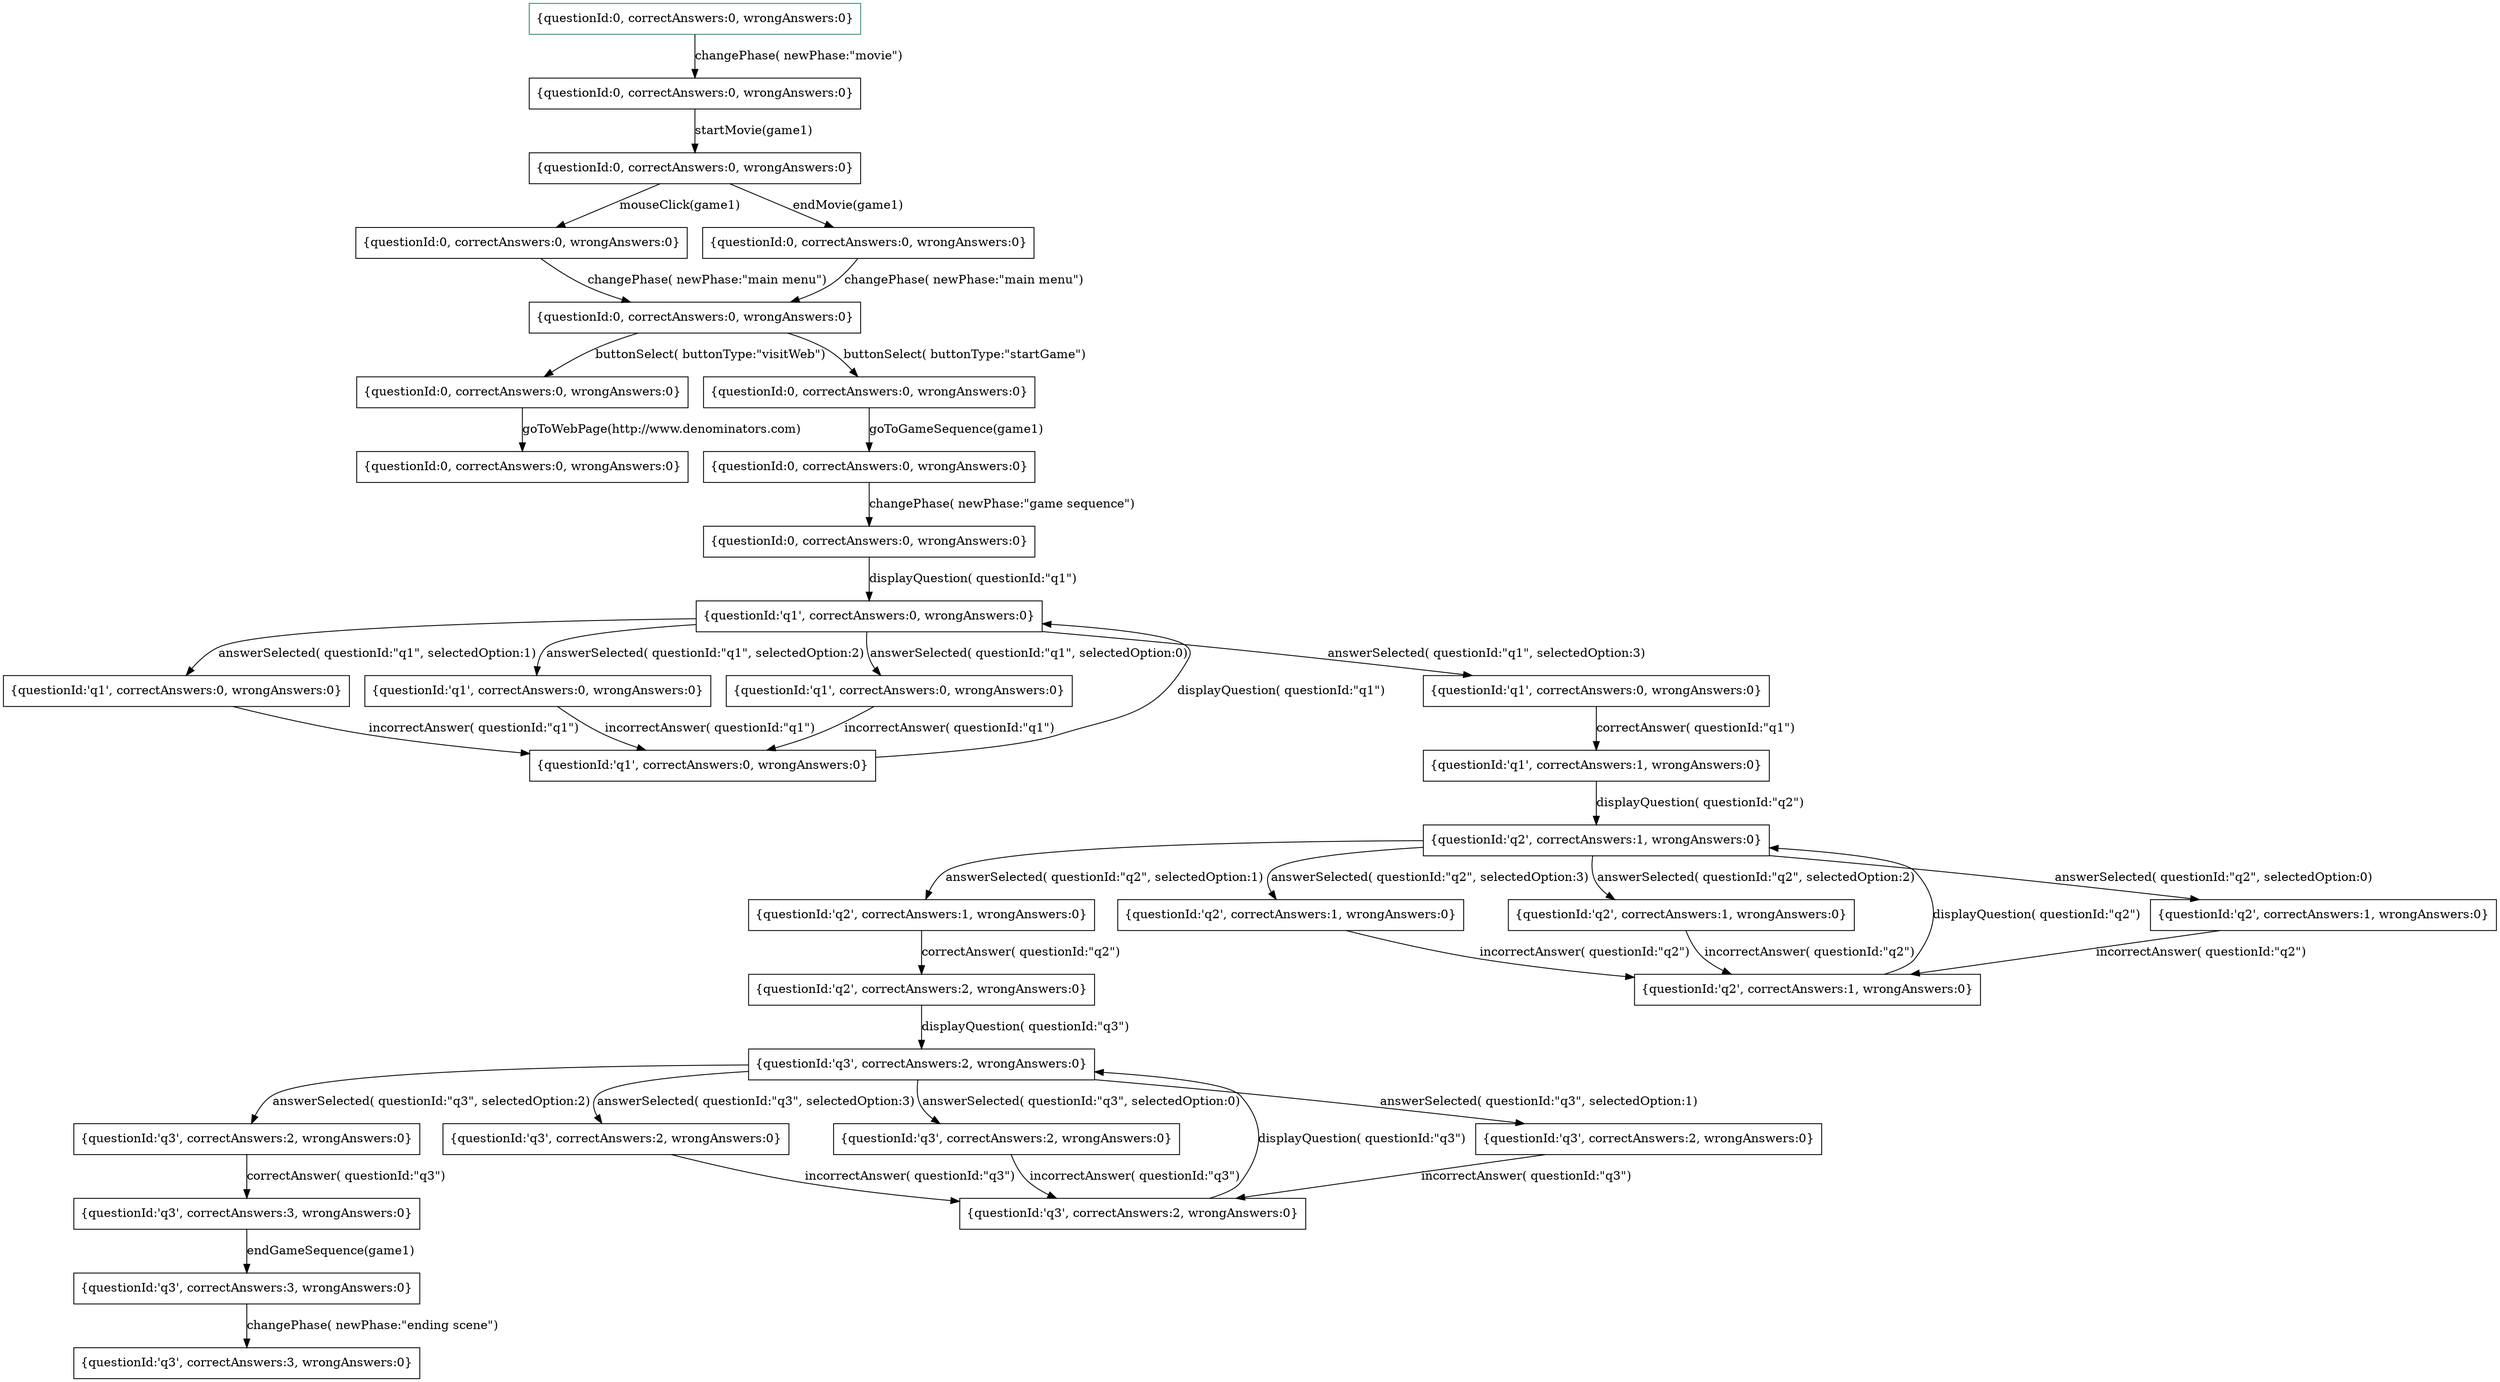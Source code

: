 digraph G {
  num_of_vertices=34;
  num_of_events=33;
  color="#000000";
  name="Space Fraction game.js";
  num_of_edges=43;
  fontname=Courier;
  run_date="2024-05-08T16:27:20.3094431";
  0 [ bthreads="cbt: Game Sequence,cbt: enter movie component,cbt: Main Menu to Game Sequence,cbt: Movie to Main Menu,cbt: Handle main menu component,cbt: Handle game sequence component,Live copy: enter movie component game1,cbt: Handle movie component" color="#338866" shape="box" start="true" statements="[{name: cbt: Game Sequence, isHot: false, request: [], waitFor: anyOf([JsEventSet: CTX.ContextChanged]), block: {none}, interrupt: {none}},{name: cbt: enter movie component, isHot: false, request: [], waitFor: anyOf([JsEventSet: CTX.ContextChanged]), block: {none}, interrupt: {none}},{name: cbt: Main Menu to Game Sequence, isHot: false, request: [], waitFor: anyOf([JsEventSet: CTX.ContextChanged]), block: {none}, interrupt: {none}},{name: cbt: Movie to Main Menu, isHot: false, request: [], waitFor: anyOf([JsEventSet: CTX.ContextChanged]), block: {none}, interrupt: {none}},{name: cbt: Handle main menu component, isHot: false, request: [], waitFor: anyOf([JsEventSet: CTX.ContextChanged]), block: {none}, interrupt: {none}},{name: cbt: Handle game sequence component, isHot: false, request: [], waitFor: anyOf([JsEventSet: CTX.ContextChanged]), block: {none}, interrupt: {none}},{name: Live copy: enter movie component game1, isHot: false, request: [[BEvent name:changePhaseEvent data:{gameId:'game1', newPhase:'movie'}]], waitFor: [JsEventSet: CTX.ContextChanged], block: {none}, interrupt: {none}},{name: cbt: Handle movie component, isHot: false, request: [], waitFor: anyOf([JsEventSet: CTX.ContextChanged]), block: {none}, interrupt: {none}}]" id="0" store="[{metaData,{questionId:0.0, correctAnswers:0.0, wrongAnswers:0.0}},{CTX.Entity: game1,{id:'game1', type:'game', phase:'start', questions:[JS_Array 0:{id:'q1', options:[JS_Array 0:'A' | 1:'B' | 2:'C' | 3:'D'], rightOption:3.0} | 1:{id:'q2', options:[JS_Array 0:'A' | 1:'B' | 2:'C' | 3:'D'], rightOption:1.0} | 2:{id:'q3', options:[JS_Array 0:'A' | 1:'B' | 2:'C' | 3:'D'], rightOption:2.0}]}}]" label="{questionId:0, correctAnswers:0, wrongAnswers:0}" hash="-131298471" accepting="false" ];
  1 [ bthreads="cbt: Game Sequence,Live copy: Movie to Main Menu game1,cbt: enter movie component,cbt: Main Menu to Game Sequence,cbt: Movie to Main Menu,cbt: Handle main menu component,cbt: Handle game sequence component,cbt: Handle movie component,Live copy: Handle movie component game1" shape="box" start="false" statements="[{name: cbt: Game Sequence, isHot: false, request: [], waitFor: anyOf([JsEventSet: CTX.ContextChanged]), block: {none}, interrupt: {none}},{name: Live copy: Movie to Main Menu game1, isHot: false, request: [], waitFor: anyOf([BEvent name:startMovieEvent data:game1],[JsEventSet: CTX.ContextChanged]), block: {none}, interrupt: {none}},{name: cbt: enter movie component, isHot: false, request: [], waitFor: anyOf([JsEventSet: CTX.ContextChanged]), block: {none}, interrupt: {none}},{name: cbt: Main Menu to Game Sequence, isHot: false, request: [], waitFor: anyOf([JsEventSet: CTX.ContextChanged]), block: {none}, interrupt: {none}},{name: cbt: Movie to Main Menu, isHot: false, request: [], waitFor: anyOf([JsEventSet: CTX.ContextChanged]), block: {none}, interrupt: {none}},{name: cbt: Handle main menu component, isHot: false, request: [], waitFor: anyOf([JsEventSet: CTX.ContextChanged]), block: {none}, interrupt: {none}},{name: cbt: Handle game sequence component, isHot: false, request: [], waitFor: anyOf([JsEventSet: CTX.ContextChanged]), block: {none}, interrupt: {none}},{name: cbt: Handle movie component, isHot: false, request: [], waitFor: anyOf([JsEventSet: CTX.ContextChanged]), block: {none}, interrupt: {none}},{name: Live copy: Handle movie component game1, isHot: false, request: [[BEvent name:startMovieEvent data:game1]], waitFor: [JsEventSet: CTX.ContextChanged], block: {none}, interrupt: {none}}]" id="1" store="[{metaData,{questionId:0.0, correctAnswers:0.0, wrongAnswers:0.0}},{CTX.Entity: game1,{id:'game1', type:'game', phase:'movie', questions:[JS_Array 0:{id:'q1', options:[JS_Array 0:'A' | 1:'B' | 2:'C' | 3:'D'], rightOption:3.0} | 1:{id:'q2', options:[JS_Array 0:'A' | 1:'B' | 2:'C' | 3:'D'], rightOption:1.0} | 2:{id:'q3', options:[JS_Array 0:'A' | 1:'B' | 2:'C' | 3:'D'], rightOption:2.0}]}}]" label="{questionId:0, correctAnswers:0, wrongAnswers:0}" hash="-1025192216" accepting="false" ];
  2 [ bthreads="cbt: Game Sequence,cbt: enter movie component,Live copy: Movie to Main Menu game1,cbt: Main Menu to Game Sequence,cbt: Movie to Main Menu,cbt: Handle main menu component,cbt: Handle game sequence component,Live copy: Handle movie component game1,cbt: Handle movie component" shape="box" start="false" statements="[{name: cbt: Game Sequence, isHot: false, request: [], waitFor: anyOf([JsEventSet: CTX.ContextChanged]), block: {none}, interrupt: {none}},{name: cbt: enter movie component, isHot: false, request: [], waitFor: anyOf([JsEventSet: CTX.ContextChanged]), block: {none}, interrupt: {none}},{name: Live copy: Movie to Main Menu game1, isHot: false, request: [[BEvent name:mouseClickEvent data:game1],[BEvent name:endMovieEvent data:game1]], waitFor: [JsEventSet: CTX.ContextChanged], block: {none}, interrupt: {none}},{name: cbt: Main Menu to Game Sequence, isHot: false, request: [], waitFor: anyOf([JsEventSet: CTX.ContextChanged]), block: {none}, interrupt: {none}},{name: cbt: Movie to Main Menu, isHot: false, request: [], waitFor: anyOf([JsEventSet: CTX.ContextChanged]), block: {none}, interrupt: {none}},{name: cbt: Handle main menu component, isHot: false, request: [], waitFor: anyOf([JsEventSet: CTX.ContextChanged]), block: {none}, interrupt: {none}},{name: cbt: Handle game sequence component, isHot: false, request: [], waitFor: anyOf([JsEventSet: CTX.ContextChanged]), block: {none}, interrupt: {none}},{name: Live copy: Handle movie component game1, isHot: false, request: [], waitFor: anyOf([BEvent name:endMovieEvent data:game1],[BEvent name:mouseClickEvent data:game1],[JsEventSet: CTX.ContextChanged]), block: {none}, interrupt: {none}},{name: cbt: Handle movie component, isHot: false, request: [], waitFor: anyOf([JsEventSet: CTX.ContextChanged]), block: {none}, interrupt: {none}}]" id="2" store="[{metaData,{questionId:0.0, correctAnswers:0.0, wrongAnswers:0.0}},{CTX.Entity: game1,{id:'game1', type:'game', phase:'movie', questions:[JS_Array 0:{id:'q1', options:[JS_Array 0:'A' | 1:'B' | 2:'C' | 3:'D'], rightOption:3.0} | 1:{id:'q2', options:[JS_Array 0:'A' | 1:'B' | 2:'C' | 3:'D'], rightOption:1.0} | 2:{id:'q3', options:[JS_Array 0:'A' | 1:'B' | 2:'C' | 3:'D'], rightOption:2.0}]}}]" label="{questionId:0, correctAnswers:0, wrongAnswers:0}" hash="828679808" accepting="false" ];
  3 [ bthreads="cbt: Game Sequence,cbt: enter movie component,Live copy: Handle movie component game1,cbt: Main Menu to Game Sequence,cbt: Movie to Main Menu,cbt: Handle main menu component,cbt: Handle game sequence component,cbt: Handle movie component" shape="box" start="false" statements="[{name: cbt: Game Sequence, isHot: false, request: [], waitFor: anyOf([JsEventSet: CTX.ContextChanged]), block: {none}, interrupt: {none}},{name: cbt: enter movie component, isHot: false, request: [], waitFor: anyOf([JsEventSet: CTX.ContextChanged]), block: {none}, interrupt: {none}},{name: Live copy: Handle movie component game1, isHot: false, request: [[BEvent name:changePhaseEvent data:{gameId:'game1', newPhase:'main menu'}]], waitFor: [JsEventSet: CTX.ContextChanged], block: {none}, interrupt: {none}},{name: cbt: Main Menu to Game Sequence, isHot: false, request: [], waitFor: anyOf([JsEventSet: CTX.ContextChanged]), block: {none}, interrupt: {none}},{name: cbt: Movie to Main Menu, isHot: false, request: [], waitFor: anyOf([JsEventSet: CTX.ContextChanged]), block: {none}, interrupt: {none}},{name: cbt: Handle main menu component, isHot: false, request: [], waitFor: anyOf([JsEventSet: CTX.ContextChanged]), block: {none}, interrupt: {none}},{name: cbt: Handle game sequence component, isHot: false, request: [], waitFor: anyOf([JsEventSet: CTX.ContextChanged]), block: {none}, interrupt: {none}},{name: cbt: Handle movie component, isHot: false, request: [], waitFor: anyOf([JsEventSet: CTX.ContextChanged]), block: {none}, interrupt: {none}}]" id="3" store="[{metaData,{questionId:0.0, correctAnswers:0.0, wrongAnswers:0.0}},{CTX.Entity: game1,{id:'game1', type:'game', phase:'movie', questions:[JS_Array 0:{id:'q1', options:[JS_Array 0:'A' | 1:'B' | 2:'C' | 3:'D'], rightOption:3.0} | 1:{id:'q2', options:[JS_Array 0:'A' | 1:'B' | 2:'C' | 3:'D'], rightOption:1.0} | 2:{id:'q3', options:[JS_Array 0:'A' | 1:'B' | 2:'C' | 3:'D'], rightOption:2.0}]}}]" label="{questionId:0, correctAnswers:0, wrongAnswers:0}" hash="1465308655" accepting="false" ];
  4 [ bthreads="cbt: Game Sequence,Live copy: Main Menu to Game Sequence game1,cbt: enter movie component,Live copy: Handle main menu component game1,cbt: Main Menu to Game Sequence,cbt: Movie to Main Menu,cbt: Handle main menu component,cbt: Handle game sequence component,cbt: Handle movie component" shape="box" start="false" statements="[{name: cbt: Game Sequence, isHot: false, request: [], waitFor: anyOf([JsEventSet: CTX.ContextChanged]), block: {none}, interrupt: {none}},{name: Live copy: Main Menu to Game Sequence game1, isHot: false, request: [[BEvent name:buttonSelectEvent data:{gameId:'game1', buttonType:'startGame'}],[BEvent name:buttonSelectEvent data:{gameId:'game1', buttonType:'visitWeb'}]], waitFor: [JsEventSet: CTX.ContextChanged], block: {none}, interrupt: {none}},{name: cbt: enter movie component, isHot: false, request: [], waitFor: anyOf([JsEventSet: CTX.ContextChanged]), block: {none}, interrupt: {none}},{name: Live copy: Handle main menu component game1, isHot: false, request: [], waitFor: anyOf([BEvent name:buttonSelectEvent data:{gameId:'game1', buttonType:'startGame'}],[BEvent name:buttonSelectEvent data:{gameId:'game1', buttonType:'visitWeb'}],[JsEventSet: CTX.ContextChanged]), block: {none}, interrupt: {none}},{name: cbt: Main Menu to Game Sequence, isHot: false, request: [], waitFor: anyOf([JsEventSet: CTX.ContextChanged]), block: {none}, interrupt: {none}},{name: cbt: Movie to Main Menu, isHot: false, request: [], waitFor: anyOf([JsEventSet: CTX.ContextChanged]), block: {none}, interrupt: {none}},{name: cbt: Handle main menu component, isHot: false, request: [], waitFor: anyOf([JsEventSet: CTX.ContextChanged]), block: {none}, interrupt: {none}},{name: cbt: Handle game sequence component, isHot: false, request: [], waitFor: anyOf([JsEventSet: CTX.ContextChanged]), block: {none}, interrupt: {none}},{name: cbt: Handle movie component, isHot: false, request: [], waitFor: anyOf([JsEventSet: CTX.ContextChanged]), block: {none}, interrupt: {none}}]" id="4" store="[{metaData,{questionId:0.0, correctAnswers:0.0, wrongAnswers:0.0}},{CTX.Entity: game1,{id:'game1', type:'game', phase:'main menu', questions:[JS_Array 0:{id:'q1', options:[JS_Array 0:'A' | 1:'B' | 2:'C' | 3:'D'], rightOption:3.0} | 1:{id:'q2', options:[JS_Array 0:'A' | 1:'B' | 2:'C' | 3:'D'], rightOption:1.0} | 2:{id:'q3', options:[JS_Array 0:'A' | 1:'B' | 2:'C' | 3:'D'], rightOption:2.0}]}}]" label="{questionId:0, correctAnswers:0, wrongAnswers:0}" hash="-284151723" accepting="false" ];
  5 [ bthreads="cbt: Game Sequence,cbt: enter movie component,Live copy: Handle main menu component game1,cbt: Main Menu to Game Sequence,cbt: Movie to Main Menu,cbt: Handle main menu component,cbt: Handle game sequence component,cbt: Handle movie component" shape="box" start="false" statements="[{name: cbt: Game Sequence, isHot: false, request: [], waitFor: anyOf([JsEventSet: CTX.ContextChanged]), block: {none}, interrupt: {none}},{name: cbt: enter movie component, isHot: false, request: [], waitFor: anyOf([JsEventSet: CTX.ContextChanged]), block: {none}, interrupt: {none}},{name: Live copy: Handle main menu component game1, isHot: false, request: [[BEvent name:goToWebPageEvent data:http://www.denominators.com]], waitFor: [JsEventSet: CTX.ContextChanged], block: {none}, interrupt: {none}},{name: cbt: Main Menu to Game Sequence, isHot: false, request: [], waitFor: anyOf([JsEventSet: CTX.ContextChanged]), block: {none}, interrupt: {none}},{name: cbt: Movie to Main Menu, isHot: false, request: [], waitFor: anyOf([JsEventSet: CTX.ContextChanged]), block: {none}, interrupt: {none}},{name: cbt: Handle main menu component, isHot: false, request: [], waitFor: anyOf([JsEventSet: CTX.ContextChanged]), block: {none}, interrupt: {none}},{name: cbt: Handle game sequence component, isHot: false, request: [], waitFor: anyOf([JsEventSet: CTX.ContextChanged]), block: {none}, interrupt: {none}},{name: cbt: Handle movie component, isHot: false, request: [], waitFor: anyOf([JsEventSet: CTX.ContextChanged]), block: {none}, interrupt: {none}}]" id="5" store="[{metaData,{questionId:0.0, correctAnswers:0.0, wrongAnswers:0.0}},{CTX.Entity: game1,{id:'game1', type:'game', phase:'main menu', questions:[JS_Array 0:{id:'q1', options:[JS_Array 0:'A' | 1:'B' | 2:'C' | 3:'D'], rightOption:3.0} | 1:{id:'q2', options:[JS_Array 0:'A' | 1:'B' | 2:'C' | 3:'D'], rightOption:1.0} | 2:{id:'q3', options:[JS_Array 0:'A' | 1:'B' | 2:'C' | 3:'D'], rightOption:2.0}]}}]" label="{questionId:0, correctAnswers:0, wrongAnswers:0}" hash="-586234468" accepting="false" ];
  6 [ bthreads="cbt: Game Sequence,cbt: enter movie component,cbt: Main Menu to Game Sequence,cbt: Movie to Main Menu,cbt: Handle main menu component,cbt: Handle game sequence component,cbt: Handle movie component" shape="box" start="false" statements="[{name: cbt: Game Sequence, isHot: false, request: [], waitFor: anyOf([JsEventSet: CTX.ContextChanged]), block: {none}, interrupt: {none}},{name: cbt: enter movie component, isHot: false, request: [], waitFor: anyOf([JsEventSet: CTX.ContextChanged]), block: {none}, interrupt: {none}},{name: cbt: Main Menu to Game Sequence, isHot: false, request: [], waitFor: anyOf([JsEventSet: CTX.ContextChanged]), block: {none}, interrupt: {none}},{name: cbt: Movie to Main Menu, isHot: false, request: [], waitFor: anyOf([JsEventSet: CTX.ContextChanged]), block: {none}, interrupt: {none}},{name: cbt: Handle main menu component, isHot: false, request: [], waitFor: anyOf([JsEventSet: CTX.ContextChanged]), block: {none}, interrupt: {none}},{name: cbt: Handle game sequence component, isHot: false, request: [], waitFor: anyOf([JsEventSet: CTX.ContextChanged]), block: {none}, interrupt: {none}},{name: cbt: Handle movie component, isHot: false, request: [], waitFor: anyOf([JsEventSet: CTX.ContextChanged]), block: {none}, interrupt: {none}}]" id="6" store="[{metaData,{questionId:0.0, correctAnswers:0.0, wrongAnswers:0.0}},{CTX.Entity: game1,{id:'game1', type:'game', phase:'main menu', questions:[JS_Array 0:{id:'q1', options:[JS_Array 0:'A' | 1:'B' | 2:'C' | 3:'D'], rightOption:3.0} | 1:{id:'q2', options:[JS_Array 0:'A' | 1:'B' | 2:'C' | 3:'D'], rightOption:1.0} | 2:{id:'q3', options:[JS_Array 0:'A' | 1:'B' | 2:'C' | 3:'D'], rightOption:2.0}]}}]" label="{questionId:0, correctAnswers:0, wrongAnswers:0}" hash="-152338954" accepting="false" ];
  7 [ bthreads="cbt: Game Sequence,cbt: enter movie component,cbt: Main Menu to Game Sequence,cbt: Movie to Main Menu,cbt: Handle main menu component,cbt: Handle game sequence component,Live copy: Handle main menu component game1,cbt: Handle movie component" shape="box" start="false" statements="[{name: cbt: Game Sequence, isHot: false, request: [], waitFor: anyOf([JsEventSet: CTX.ContextChanged]), block: {none}, interrupt: {none}},{name: cbt: enter movie component, isHot: false, request: [], waitFor: anyOf([JsEventSet: CTX.ContextChanged]), block: {none}, interrupt: {none}},{name: cbt: Main Menu to Game Sequence, isHot: false, request: [], waitFor: anyOf([JsEventSet: CTX.ContextChanged]), block: {none}, interrupt: {none}},{name: cbt: Movie to Main Menu, isHot: false, request: [], waitFor: anyOf([JsEventSet: CTX.ContextChanged]), block: {none}, interrupt: {none}},{name: cbt: Handle main menu component, isHot: false, request: [], waitFor: anyOf([JsEventSet: CTX.ContextChanged]), block: {none}, interrupt: {none}},{name: cbt: Handle game sequence component, isHot: false, request: [], waitFor: anyOf([JsEventSet: CTX.ContextChanged]), block: {none}, interrupt: {none}},{name: Live copy: Handle main menu component game1, isHot: false, request: [[BEvent name:goToGameSequenceEvent data:game1]], waitFor: [JsEventSet: CTX.ContextChanged], block: {none}, interrupt: {none}},{name: cbt: Handle movie component, isHot: false, request: [], waitFor: anyOf([JsEventSet: CTX.ContextChanged]), block: {none}, interrupt: {none}}]" id="7" store="[{metaData,{questionId:0.0, correctAnswers:0.0, wrongAnswers:0.0}},{CTX.Entity: game1,{id:'game1', type:'game', phase:'main menu', questions:[JS_Array 0:{id:'q1', options:[JS_Array 0:'A' | 1:'B' | 2:'C' | 3:'D'], rightOption:3.0} | 1:{id:'q2', options:[JS_Array 0:'A' | 1:'B' | 2:'C' | 3:'D'], rightOption:1.0} | 2:{id:'q3', options:[JS_Array 0:'A' | 1:'B' | 2:'C' | 3:'D'], rightOption:2.0}]}}]" label="{questionId:0, correctAnswers:0, wrongAnswers:0}" hash="1436581327" accepting="false" ];
  8 [ bthreads="cbt: Game Sequence,cbt: enter movie component,cbt: Main Menu to Game Sequence,cbt: Movie to Main Menu,cbt: Handle main menu component,cbt: Handle game sequence component,Live copy: Handle main menu component game1,cbt: Handle movie component" shape="box" start="false" statements="[{name: cbt: Game Sequence, isHot: false, request: [], waitFor: anyOf([JsEventSet: CTX.ContextChanged]), block: {none}, interrupt: {none}},{name: cbt: enter movie component, isHot: false, request: [], waitFor: anyOf([JsEventSet: CTX.ContextChanged]), block: {none}, interrupt: {none}},{name: cbt: Main Menu to Game Sequence, isHot: false, request: [], waitFor: anyOf([JsEventSet: CTX.ContextChanged]), block: {none}, interrupt: {none}},{name: cbt: Movie to Main Menu, isHot: false, request: [], waitFor: anyOf([JsEventSet: CTX.ContextChanged]), block: {none}, interrupt: {none}},{name: cbt: Handle main menu component, isHot: false, request: [], waitFor: anyOf([JsEventSet: CTX.ContextChanged]), block: {none}, interrupt: {none}},{name: cbt: Handle game sequence component, isHot: false, request: [], waitFor: anyOf([JsEventSet: CTX.ContextChanged]), block: {none}, interrupt: {none}},{name: Live copy: Handle main menu component game1, isHot: false, request: [[BEvent name:changePhaseEvent data:{gameId:'game1', newPhase:'game sequence'}]], waitFor: [JsEventSet: CTX.ContextChanged], block: {none}, interrupt: {none}},{name: cbt: Handle movie component, isHot: false, request: [], waitFor: anyOf([JsEventSet: CTX.ContextChanged]), block: {none}, interrupt: {none}}]" id="8" store="[{metaData,{questionId:0.0, correctAnswers:0.0, wrongAnswers:0.0}},{CTX.Entity: game1,{id:'game1', type:'game', phase:'main menu', questions:[JS_Array 0:{id:'q1', options:[JS_Array 0:'A' | 1:'B' | 2:'C' | 3:'D'], rightOption:3.0} | 1:{id:'q2', options:[JS_Array 0:'A' | 1:'B' | 2:'C' | 3:'D'], rightOption:1.0} | 2:{id:'q3', options:[JS_Array 0:'A' | 1:'B' | 2:'C' | 3:'D'], rightOption:2.0}]}}]" label="{questionId:0, correctAnswers:0, wrongAnswers:0}" hash="-460089698" accepting="false" ];
  9 [ bthreads="cbt: Game Sequence,Live copy: Handle game sequence component game1,cbt: enter movie component,cbt: Main Menu to Game Sequence,cbt: Movie to Main Menu,cbt: Handle main menu component,cbt: Handle game sequence component,cbt: Handle movie component,Live copy: Game Sequence game1" shape="box" start="false" statements="[{name: cbt: Game Sequence, isHot: false, request: [], waitFor: anyOf([JsEventSet: CTX.ContextChanged]), block: {none}, interrupt: {none}},{name: Live copy: Handle game sequence component game1, isHot: false, request: [[BEvent name:displayQuestionEvent data:{gameId:'game1', questionId:'q1'}]], waitFor: [JsEventSet: CTX.ContextChanged], block: {none}, interrupt: {none}},{name: cbt: enter movie component, isHot: false, request: [], waitFor: anyOf([JsEventSet: CTX.ContextChanged]), block: {none}, interrupt: {none}},{name: cbt: Main Menu to Game Sequence, isHot: false, request: [], waitFor: anyOf([JsEventSet: CTX.ContextChanged]), block: {none}, interrupt: {none}},{name: cbt: Movie to Main Menu, isHot: false, request: [], waitFor: anyOf([JsEventSet: CTX.ContextChanged]), block: {none}, interrupt: {none}},{name: cbt: Handle main menu component, isHot: false, request: [], waitFor: anyOf([JsEventSet: CTX.ContextChanged]), block: {none}, interrupt: {none}},{name: cbt: Handle game sequence component, isHot: false, request: [], waitFor: anyOf([JsEventSet: CTX.ContextChanged]), block: {none}, interrupt: {none}},{name: cbt: Handle movie component, isHot: false, request: [], waitFor: anyOf([JsEventSet: CTX.ContextChanged]), block: {none}, interrupt: {none}},{name: Live copy: Game Sequence game1, isHot: false, request: [], waitFor: anyOf([JsEventSet: CTX.ContextChanged],[JsEventSet: displayQuestionEventAgame1null]), block: {none}, interrupt: {none}}]" id="9" store="[{metaData,{questionId:0.0, correctAnswers:0.0, wrongAnswers:0.0}},{CTX.Entity: game1,{id:'game1', type:'game', phase:'game sequence', questions:[JS_Array 0:{id:'q1', options:[JS_Array 0:'A' | 1:'B' | 2:'C' | 3:'D'], rightOption:3.0} | 1:{id:'q2', options:[JS_Array 0:'A' | 1:'B' | 2:'C' | 3:'D'], rightOption:1.0} | 2:{id:'q3', options:[JS_Array 0:'A' | 1:'B' | 2:'C' | 3:'D'], rightOption:2.0}]}}]" label="{questionId:0, correctAnswers:0, wrongAnswers:0}" hash="1343827954" accepting="false" ];
  10 [ bthreads="cbt: Game Sequence,cbt: enter movie component,cbt: Main Menu to Game Sequence,Live copy: Handle game sequence component game1,cbt: Movie to Main Menu,cbt: Handle main menu component,cbt: Handle game sequence component,Live copy: Game Sequence game1,cbt: Handle movie component" shape="box" start="false" statements="[{name: cbt: Game Sequence, isHot: false, request: [], waitFor: anyOf([JsEventSet: CTX.ContextChanged]), block: {none}, interrupt: {none}},{name: cbt: enter movie component, isHot: false, request: [], waitFor: anyOf([JsEventSet: CTX.ContextChanged]), block: {none}, interrupt: {none}},{name: cbt: Main Menu to Game Sequence, isHot: false, request: [], waitFor: anyOf([JsEventSet: CTX.ContextChanged]), block: {none}, interrupt: {none}},{name: Live copy: Handle game sequence component game1, isHot: false, request: [], waitFor: anyOf([JsEventSet: CTX.ContextChanged],[JsEventSet: answerSelectedEventgame1q1]), block: {none}, interrupt: {none}},{name: cbt: Movie to Main Menu, isHot: false, request: [], waitFor: anyOf([JsEventSet: CTX.ContextChanged]), block: {none}, interrupt: {none}},{name: cbt: Handle main menu component, isHot: false, request: [], waitFor: anyOf([JsEventSet: CTX.ContextChanged]), block: {none}, interrupt: {none}},{name: cbt: Handle game sequence component, isHot: false, request: [], waitFor: anyOf([JsEventSet: CTX.ContextChanged]), block: {none}, interrupt: {none}},{name: Live copy: Game Sequence game1, isHot: false, request: [[BEvent name:answerSelectedEvent data:{gameId:'game1', questionId:'q1', selectedOption:0.0}],[BEvent name:answerSelectedEvent data:{gameId:'game1', questionId:'q1', selectedOption:1.0}],[BEvent name:answerSelectedEvent data:{gameId:'game1', questionId:'q1', selectedOption:2.0}],[BEvent name:answerSelectedEvent data:{gameId:'game1', questionId:'q1', selectedOption:3.0}]], waitFor: [JsEventSet: CTX.ContextChanged], block: {none}, interrupt: {none}},{name: cbt: Handle movie component, isHot: false, request: [], waitFor: anyOf([JsEventSet: CTX.ContextChanged]), block: {none}, interrupt: {none}}]" id="10" store="[{metaData,{questionId:'q1', correctAnswers:0.0, wrongAnswers:0.0}},{CTX.Entity: game1,{id:'game1', type:'game', phase:'game sequence', questions:[JS_Array 0:{id:'q1', options:[JS_Array 0:'A' | 1:'B' | 2:'C' | 3:'D'], rightOption:3.0} | 1:{id:'q2', options:[JS_Array 0:'A' | 1:'B' | 2:'C' | 3:'D'], rightOption:1.0} | 2:{id:'q3', options:[JS_Array 0:'A' | 1:'B' | 2:'C' | 3:'D'], rightOption:2.0}]}}]" label="{questionId:'q1', correctAnswers:0, wrongAnswers:0}" hash="-227458120" accepting="false" ];
  11 [ bthreads="Live copy: Game Sequence game1,cbt: Game Sequence,cbt: enter movie component,cbt: Main Menu to Game Sequence,cbt: Movie to Main Menu,Live copy: Handle game sequence component game1,cbt: Handle main menu component,cbt: Handle game sequence component,cbt: Handle movie component" shape="box" start="false" statements="[{name: Live copy: Game Sequence game1, isHot: false, request: [], waitFor: anyOf([BEvent name:correctAnswerEvent data:{gameId:'game1', questionId:'q1'}],[BEvent name:incorrectAnswerEvent data:{gameId:'game1', questionId:'q1'}],[JsEventSet: CTX.ContextChanged]), block: {none}, interrupt: {none}},{name: cbt: Game Sequence, isHot: false, request: [], waitFor: anyOf([JsEventSet: CTX.ContextChanged]), block: {none}, interrupt: {none}},{name: cbt: enter movie component, isHot: false, request: [], waitFor: anyOf([JsEventSet: CTX.ContextChanged]), block: {none}, interrupt: {none}},{name: cbt: Main Menu to Game Sequence, isHot: false, request: [], waitFor: anyOf([JsEventSet: CTX.ContextChanged]), block: {none}, interrupt: {none}},{name: cbt: Movie to Main Menu, isHot: false, request: [], waitFor: anyOf([JsEventSet: CTX.ContextChanged]), block: {none}, interrupt: {none}},{name: Live copy: Handle game sequence component game1, isHot: false, request: [[BEvent name:incorrectAnswerEvent data:{gameId:'game1', questionId:'q1'}]], waitFor: [JsEventSet: CTX.ContextChanged], block: {none}, interrupt: {none}},{name: cbt: Handle main menu component, isHot: false, request: [], waitFor: anyOf([JsEventSet: CTX.ContextChanged]), block: {none}, interrupt: {none}},{name: cbt: Handle game sequence component, isHot: false, request: [], waitFor: anyOf([JsEventSet: CTX.ContextChanged]), block: {none}, interrupt: {none}},{name: cbt: Handle movie component, isHot: false, request: [], waitFor: anyOf([JsEventSet: CTX.ContextChanged]), block: {none}, interrupt: {none}}]" id="11" store="[{metaData,{questionId:'q1', correctAnswers:0.0, wrongAnswers:0.0}},{CTX.Entity: game1,{id:'game1', type:'game', phase:'game sequence', questions:[JS_Array 0:{id:'q1', options:[JS_Array 0:'A' | 1:'B' | 2:'C' | 3:'D'], rightOption:3.0} | 1:{id:'q2', options:[JS_Array 0:'A' | 1:'B' | 2:'C' | 3:'D'], rightOption:1.0} | 2:{id:'q3', options:[JS_Array 0:'A' | 1:'B' | 2:'C' | 3:'D'], rightOption:2.0}]}}]" label="{questionId:'q1', correctAnswers:0, wrongAnswers:0}" hash="1151698509" accepting="false" ];
  12 [ bthreads="cbt: Game Sequence,Live copy: Handle game sequence component game1,cbt: enter movie component,cbt: Main Menu to Game Sequence,cbt: Movie to Main Menu,cbt: Handle main menu component,cbt: Handle game sequence component,cbt: Handle movie component,Live copy: Game Sequence game1" shape="box" start="false" statements="[{name: cbt: Game Sequence, isHot: false, request: [], waitFor: anyOf([JsEventSet: CTX.ContextChanged]), block: {none}, interrupt: {none}},{name: Live copy: Handle game sequence component game1, isHot: false, request: [[BEvent name:displayQuestionEvent data:{gameId:'game1', questionId:'q1'}]], waitFor: [JsEventSet: CTX.ContextChanged], block: {none}, interrupt: {none}},{name: cbt: enter movie component, isHot: false, request: [], waitFor: anyOf([JsEventSet: CTX.ContextChanged]), block: {none}, interrupt: {none}},{name: cbt: Main Menu to Game Sequence, isHot: false, request: [], waitFor: anyOf([JsEventSet: CTX.ContextChanged]), block: {none}, interrupt: {none}},{name: cbt: Movie to Main Menu, isHot: false, request: [], waitFor: anyOf([JsEventSet: CTX.ContextChanged]), block: {none}, interrupt: {none}},{name: cbt: Handle main menu component, isHot: false, request: [], waitFor: anyOf([JsEventSet: CTX.ContextChanged]), block: {none}, interrupt: {none}},{name: cbt: Handle game sequence component, isHot: false, request: [], waitFor: anyOf([JsEventSet: CTX.ContextChanged]), block: {none}, interrupt: {none}},{name: cbt: Handle movie component, isHot: false, request: [], waitFor: anyOf([JsEventSet: CTX.ContextChanged]), block: {none}, interrupt: {none}},{name: Live copy: Game Sequence game1, isHot: false, request: [], waitFor: anyOf([JsEventSet: CTX.ContextChanged],[JsEventSet: displayQuestionEventAgame1null]), block: {none}, interrupt: {none}}]" id="12" store="[{metaData,{questionId:'q1', correctAnswers:0.0, wrongAnswers:0.0}},{CTX.Entity: game1,{id:'game1', type:'game', phase:'game sequence', questions:[JS_Array 0:{id:'q1', options:[JS_Array 0:'A' | 1:'B' | 2:'C' | 3:'D'], rightOption:3.0} | 1:{id:'q2', options:[JS_Array 0:'A' | 1:'B' | 2:'C' | 3:'D'], rightOption:1.0} | 2:{id:'q3', options:[JS_Array 0:'A' | 1:'B' | 2:'C' | 3:'D'], rightOption:2.0}]}}]" label="{questionId:'q1', correctAnswers:0, wrongAnswers:0}" hash="1343959378" accepting="false" ];
  13 [ bthreads="Live copy: Game Sequence game1,cbt: Game Sequence,cbt: enter movie component,cbt: Main Menu to Game Sequence,cbt: Movie to Main Menu,Live copy: Handle game sequence component game1,cbt: Handle main menu component,cbt: Handle game sequence component,cbt: Handle movie component" shape="box" start="false" statements="[{name: Live copy: Game Sequence game1, isHot: false, request: [], waitFor: anyOf([BEvent name:correctAnswerEvent data:{gameId:'game1', questionId:'q1'}],[BEvent name:incorrectAnswerEvent data:{gameId:'game1', questionId:'q1'}],[JsEventSet: CTX.ContextChanged]), block: {none}, interrupt: {none}},{name: cbt: Game Sequence, isHot: false, request: [], waitFor: anyOf([JsEventSet: CTX.ContextChanged]), block: {none}, interrupt: {none}},{name: cbt: enter movie component, isHot: false, request: [], waitFor: anyOf([JsEventSet: CTX.ContextChanged]), block: {none}, interrupt: {none}},{name: cbt: Main Menu to Game Sequence, isHot: false, request: [], waitFor: anyOf([JsEventSet: CTX.ContextChanged]), block: {none}, interrupt: {none}},{name: cbt: Movie to Main Menu, isHot: false, request: [], waitFor: anyOf([JsEventSet: CTX.ContextChanged]), block: {none}, interrupt: {none}},{name: Live copy: Handle game sequence component game1, isHot: false, request: [[BEvent name:incorrectAnswerEvent data:{gameId:'game1', questionId:'q1'}]], waitFor: [JsEventSet: CTX.ContextChanged], block: {none}, interrupt: {none}},{name: cbt: Handle main menu component, isHot: false, request: [], waitFor: anyOf([JsEventSet: CTX.ContextChanged]), block: {none}, interrupt: {none}},{name: cbt: Handle game sequence component, isHot: false, request: [], waitFor: anyOf([JsEventSet: CTX.ContextChanged]), block: {none}, interrupt: {none}},{name: cbt: Handle movie component, isHot: false, request: [], waitFor: anyOf([JsEventSet: CTX.ContextChanged]), block: {none}, interrupt: {none}}]" id="13" store="[{metaData,{questionId:'q1', correctAnswers:0.0, wrongAnswers:0.0}},{CTX.Entity: game1,{id:'game1', type:'game', phase:'game sequence', questions:[JS_Array 0:{id:'q1', options:[JS_Array 0:'A' | 1:'B' | 2:'C' | 3:'D'], rightOption:3.0} | 1:{id:'q2', options:[JS_Array 0:'A' | 1:'B' | 2:'C' | 3:'D'], rightOption:1.0} | 2:{id:'q3', options:[JS_Array 0:'A' | 1:'B' | 2:'C' | 3:'D'], rightOption:2.0}]}}]" label="{questionId:'q1', correctAnswers:0, wrongAnswers:0}" hash="1151698509" accepting="false" ];
  14 [ bthreads="Live copy: Game Sequence game1,cbt: Game Sequence,cbt: enter movie component,cbt: Main Menu to Game Sequence,cbt: Movie to Main Menu,Live copy: Handle game sequence component game1,cbt: Handle main menu component,cbt: Handle game sequence component,cbt: Handle movie component" shape="box" start="false" statements="[{name: Live copy: Game Sequence game1, isHot: false, request: [], waitFor: anyOf([BEvent name:correctAnswerEvent data:{gameId:'game1', questionId:'q1'}],[BEvent name:incorrectAnswerEvent data:{gameId:'game1', questionId:'q1'}],[JsEventSet: CTX.ContextChanged]), block: {none}, interrupt: {none}},{name: cbt: Game Sequence, isHot: false, request: [], waitFor: anyOf([JsEventSet: CTX.ContextChanged]), block: {none}, interrupt: {none}},{name: cbt: enter movie component, isHot: false, request: [], waitFor: anyOf([JsEventSet: CTX.ContextChanged]), block: {none}, interrupt: {none}},{name: cbt: Main Menu to Game Sequence, isHot: false, request: [], waitFor: anyOf([JsEventSet: CTX.ContextChanged]), block: {none}, interrupt: {none}},{name: cbt: Movie to Main Menu, isHot: false, request: [], waitFor: anyOf([JsEventSet: CTX.ContextChanged]), block: {none}, interrupt: {none}},{name: Live copy: Handle game sequence component game1, isHot: false, request: [[BEvent name:incorrectAnswerEvent data:{gameId:'game1', questionId:'q1'}]], waitFor: [JsEventSet: CTX.ContextChanged], block: {none}, interrupt: {none}},{name: cbt: Handle main menu component, isHot: false, request: [], waitFor: anyOf([JsEventSet: CTX.ContextChanged]), block: {none}, interrupt: {none}},{name: cbt: Handle game sequence component, isHot: false, request: [], waitFor: anyOf([JsEventSet: CTX.ContextChanged]), block: {none}, interrupt: {none}},{name: cbt: Handle movie component, isHot: false, request: [], waitFor: anyOf([JsEventSet: CTX.ContextChanged]), block: {none}, interrupt: {none}}]" id="14" store="[{metaData,{questionId:'q1', correctAnswers:0.0, wrongAnswers:0.0}},{CTX.Entity: game1,{id:'game1', type:'game', phase:'game sequence', questions:[JS_Array 0:{id:'q1', options:[JS_Array 0:'A' | 1:'B' | 2:'C' | 3:'D'], rightOption:3.0} | 1:{id:'q2', options:[JS_Array 0:'A' | 1:'B' | 2:'C' | 3:'D'], rightOption:1.0} | 2:{id:'q3', options:[JS_Array 0:'A' | 1:'B' | 2:'C' | 3:'D'], rightOption:2.0}]}}]" label="{questionId:'q1', correctAnswers:0, wrongAnswers:0}" hash="1151698509" accepting="false" ];
  15 [ bthreads="Live copy: Game Sequence game1,cbt: Game Sequence,Live copy: Handle game sequence component game1,cbt: enter movie component,cbt: Main Menu to Game Sequence,cbt: Movie to Main Menu,cbt: Handle main menu component,cbt: Handle game sequence component,cbt: Handle movie component" shape="box" start="false" statements="[{name: Live copy: Game Sequence game1, isHot: false, request: [], waitFor: anyOf([BEvent name:correctAnswerEvent data:{gameId:'game1', questionId:'q1'}],[BEvent name:incorrectAnswerEvent data:{gameId:'game1', questionId:'q1'}],[JsEventSet: CTX.ContextChanged]), block: {none}, interrupt: {none}},{name: cbt: Game Sequence, isHot: false, request: [], waitFor: anyOf([JsEventSet: CTX.ContextChanged]), block: {none}, interrupt: {none}},{name: Live copy: Handle game sequence component game1, isHot: false, request: [[BEvent name:correctAnswerEvent data:{gameId:'game1', questionId:'q1'}]], waitFor: [JsEventSet: CTX.ContextChanged], block: {none}, interrupt: {none}},{name: cbt: enter movie component, isHot: false, request: [], waitFor: anyOf([JsEventSet: CTX.ContextChanged]), block: {none}, interrupt: {none}},{name: cbt: Main Menu to Game Sequence, isHot: false, request: [], waitFor: anyOf([JsEventSet: CTX.ContextChanged]), block: {none}, interrupt: {none}},{name: cbt: Movie to Main Menu, isHot: false, request: [], waitFor: anyOf([JsEventSet: CTX.ContextChanged]), block: {none}, interrupt: {none}},{name: cbt: Handle main menu component, isHot: false, request: [], waitFor: anyOf([JsEventSet: CTX.ContextChanged]), block: {none}, interrupt: {none}},{name: cbt: Handle game sequence component, isHot: false, request: [], waitFor: anyOf([JsEventSet: CTX.ContextChanged]), block: {none}, interrupt: {none}},{name: cbt: Handle movie component, isHot: false, request: [], waitFor: anyOf([JsEventSet: CTX.ContextChanged]), block: {none}, interrupt: {none}}]" id="15" store="[{metaData,{questionId:'q1', correctAnswers:0.0, wrongAnswers:0.0}},{CTX.Entity: game1,{id:'game1', type:'game', phase:'game sequence', questions:[JS_Array 0:{id:'q1', options:[JS_Array 0:'A' | 1:'B' | 2:'C' | 3:'D'], rightOption:3.0} | 1:{id:'q2', options:[JS_Array 0:'A' | 1:'B' | 2:'C' | 3:'D'], rightOption:1.0} | 2:{id:'q3', options:[JS_Array 0:'A' | 1:'B' | 2:'C' | 3:'D'], rightOption:2.0}]}}]" label="{questionId:'q1', correctAnswers:0, wrongAnswers:0}" hash="1426422990" accepting="false" ];
  16 [ bthreads="cbt: Game Sequence,cbt: enter movie component,cbt: Main Menu to Game Sequence,cbt: Movie to Main Menu,cbt: Handle main menu component,cbt: Handle game sequence component,cbt: Handle movie component,Live copy: Handle game sequence component game1,Live copy: Game Sequence game1" shape="box" start="false" statements="[{name: cbt: Game Sequence, isHot: false, request: [], waitFor: anyOf([JsEventSet: CTX.ContextChanged]), block: {none}, interrupt: {none}},{name: cbt: enter movie component, isHot: false, request: [], waitFor: anyOf([JsEventSet: CTX.ContextChanged]), block: {none}, interrupt: {none}},{name: cbt: Main Menu to Game Sequence, isHot: false, request: [], waitFor: anyOf([JsEventSet: CTX.ContextChanged]), block: {none}, interrupt: {none}},{name: cbt: Movie to Main Menu, isHot: false, request: [], waitFor: anyOf([JsEventSet: CTX.ContextChanged]), block: {none}, interrupt: {none}},{name: cbt: Handle main menu component, isHot: false, request: [], waitFor: anyOf([JsEventSet: CTX.ContextChanged]), block: {none}, interrupt: {none}},{name: cbt: Handle game sequence component, isHot: false, request: [], waitFor: anyOf([JsEventSet: CTX.ContextChanged]), block: {none}, interrupt: {none}},{name: cbt: Handle movie component, isHot: false, request: [], waitFor: anyOf([JsEventSet: CTX.ContextChanged]), block: {none}, interrupt: {none}},{name: Live copy: Handle game sequence component game1, isHot: false, request: [[BEvent name:displayQuestionEvent data:{gameId:'game1', questionId:'q2'}]], waitFor: [JsEventSet: CTX.ContextChanged], block: {none}, interrupt: {none}},{name: Live copy: Game Sequence game1, isHot: false, request: [], waitFor: anyOf([JsEventSet: CTX.ContextChanged],[JsEventSet: displayQuestionEventAgame1null]), block: {none}, interrupt: {none}}]" id="16" store="[{metaData,{questionId:'q1', correctAnswers:1.0, wrongAnswers:0.0}},{CTX.Entity: game1,{id:'game1', type:'game', phase:'game sequence', questions:[JS_Array 0:{id:'q1', options:[JS_Array 0:'A' | 1:'B' | 2:'C' | 3:'D'], rightOption:3.0} | 1:{id:'q2', options:[JS_Array 0:'A' | 1:'B' | 2:'C' | 3:'D'], rightOption:1.0} | 2:{id:'q3', options:[JS_Array 0:'A' | 1:'B' | 2:'C' | 3:'D'], rightOption:2.0}]}}]" label="{questionId:'q1', correctAnswers:1, wrongAnswers:0}" hash="1234074067" accepting="false" ];
  17 [ bthreads="cbt: Game Sequence,cbt: enter movie component,cbt: Main Menu to Game Sequence,cbt: Movie to Main Menu,Live copy: Handle game sequence component game1,cbt: Handle main menu component,cbt: Handle game sequence component,cbt: Handle movie component,Live copy: Game Sequence game1" shape="box" start="false" statements="[{name: cbt: Game Sequence, isHot: false, request: [], waitFor: anyOf([JsEventSet: CTX.ContextChanged]), block: {none}, interrupt: {none}},{name: cbt: enter movie component, isHot: false, request: [], waitFor: anyOf([JsEventSet: CTX.ContextChanged]), block: {none}, interrupt: {none}},{name: cbt: Main Menu to Game Sequence, isHot: false, request: [], waitFor: anyOf([JsEventSet: CTX.ContextChanged]), block: {none}, interrupt: {none}},{name: cbt: Movie to Main Menu, isHot: false, request: [], waitFor: anyOf([JsEventSet: CTX.ContextChanged]), block: {none}, interrupt: {none}},{name: Live copy: Handle game sequence component game1, isHot: false, request: [], waitFor: anyOf([JsEventSet: CTX.ContextChanged],[JsEventSet: answerSelectedEventgame1q2]), block: {none}, interrupt: {none}},{name: cbt: Handle main menu component, isHot: false, request: [], waitFor: anyOf([JsEventSet: CTX.ContextChanged]), block: {none}, interrupt: {none}},{name: cbt: Handle game sequence component, isHot: false, request: [], waitFor: anyOf([JsEventSet: CTX.ContextChanged]), block: {none}, interrupt: {none}},{name: cbt: Handle movie component, isHot: false, request: [], waitFor: anyOf([JsEventSet: CTX.ContextChanged]), block: {none}, interrupt: {none}},{name: Live copy: Game Sequence game1, isHot: false, request: [[BEvent name:answerSelectedEvent data:{gameId:'game1', questionId:'q2', selectedOption:0.0}],[BEvent name:answerSelectedEvent data:{gameId:'game1', questionId:'q2', selectedOption:1.0}],[BEvent name:answerSelectedEvent data:{gameId:'game1', questionId:'q2', selectedOption:2.0}],[BEvent name:answerSelectedEvent data:{gameId:'game1', questionId:'q2', selectedOption:3.0}]], waitFor: [JsEventSet: CTX.ContextChanged], block: {none}, interrupt: {none}}]" id="17" store="[{metaData,{questionId:'q2', correctAnswers:1.0, wrongAnswers:0.0}},{CTX.Entity: game1,{id:'game1', type:'game', phase:'game sequence', questions:[JS_Array 0:{id:'q1', options:[JS_Array 0:'A' | 1:'B' | 2:'C' | 3:'D'], rightOption:3.0} | 1:{id:'q2', options:[JS_Array 0:'A' | 1:'B' | 2:'C' | 3:'D'], rightOption:1.0} | 2:{id:'q3', options:[JS_Array 0:'A' | 1:'B' | 2:'C' | 3:'D'], rightOption:2.0}]}}]" label="{questionId:'q2', correctAnswers:1, wrongAnswers:0}" hash="1257976989" accepting="false" ];
  18 [ bthreads="cbt: Game Sequence,cbt: enter movie component,cbt: Main Menu to Game Sequence,cbt: Movie to Main Menu,cbt: Handle main menu component,cbt: Handle game sequence component,cbt: Handle movie component,Live copy: Handle game sequence component game1,Live copy: Game Sequence game1" shape="box" start="false" statements="[{name: cbt: Game Sequence, isHot: false, request: [], waitFor: anyOf([JsEventSet: CTX.ContextChanged]), block: {none}, interrupt: {none}},{name: cbt: enter movie component, isHot: false, request: [], waitFor: anyOf([JsEventSet: CTX.ContextChanged]), block: {none}, interrupt: {none}},{name: cbt: Main Menu to Game Sequence, isHot: false, request: [], waitFor: anyOf([JsEventSet: CTX.ContextChanged]), block: {none}, interrupt: {none}},{name: cbt: Movie to Main Menu, isHot: false, request: [], waitFor: anyOf([JsEventSet: CTX.ContextChanged]), block: {none}, interrupt: {none}},{name: cbt: Handle main menu component, isHot: false, request: [], waitFor: anyOf([JsEventSet: CTX.ContextChanged]), block: {none}, interrupt: {none}},{name: cbt: Handle game sequence component, isHot: false, request: [], waitFor: anyOf([JsEventSet: CTX.ContextChanged]), block: {none}, interrupt: {none}},{name: cbt: Handle movie component, isHot: false, request: [], waitFor: anyOf([JsEventSet: CTX.ContextChanged]), block: {none}, interrupt: {none}},{name: Live copy: Handle game sequence component game1, isHot: false, request: [[BEvent name:incorrectAnswerEvent data:{gameId:'game1', questionId:'q2'}]], waitFor: [JsEventSet: CTX.ContextChanged], block: {none}, interrupt: {none}},{name: Live copy: Game Sequence game1, isHot: false, request: [], waitFor: anyOf([BEvent name:correctAnswerEvent data:{gameId:'game1', questionId:'q2'}],[BEvent name:incorrectAnswerEvent data:{gameId:'game1', questionId:'q2'}],[JsEventSet: CTX.ContextChanged]), block: {none}, interrupt: {none}}]" id="18" store="[{metaData,{questionId:'q2', correctAnswers:1.0, wrongAnswers:0.0}},{CTX.Entity: game1,{id:'game1', type:'game', phase:'game sequence', questions:[JS_Array 0:{id:'q1', options:[JS_Array 0:'A' | 1:'B' | 2:'C' | 3:'D'], rightOption:3.0} | 1:{id:'q2', options:[JS_Array 0:'A' | 1:'B' | 2:'C' | 3:'D'], rightOption:1.0} | 2:{id:'q3', options:[JS_Array 0:'A' | 1:'B' | 2:'C' | 3:'D'], rightOption:2.0}]}}]" label="{questionId:'q2', correctAnswers:1, wrongAnswers:0}" hash="1036116849" accepting="false" ];
  19 [ bthreads="cbt: Game Sequence,cbt: enter movie component,cbt: Main Menu to Game Sequence,cbt: Movie to Main Menu,cbt: Handle main menu component,cbt: Handle game sequence component,cbt: Handle movie component,Live copy: Handle game sequence component game1,Live copy: Game Sequence game1" shape="box" start="false" statements="[{name: cbt: Game Sequence, isHot: false, request: [], waitFor: anyOf([JsEventSet: CTX.ContextChanged]), block: {none}, interrupt: {none}},{name: cbt: enter movie component, isHot: false, request: [], waitFor: anyOf([JsEventSet: CTX.ContextChanged]), block: {none}, interrupt: {none}},{name: cbt: Main Menu to Game Sequence, isHot: false, request: [], waitFor: anyOf([JsEventSet: CTX.ContextChanged]), block: {none}, interrupt: {none}},{name: cbt: Movie to Main Menu, isHot: false, request: [], waitFor: anyOf([JsEventSet: CTX.ContextChanged]), block: {none}, interrupt: {none}},{name: cbt: Handle main menu component, isHot: false, request: [], waitFor: anyOf([JsEventSet: CTX.ContextChanged]), block: {none}, interrupt: {none}},{name: cbt: Handle game sequence component, isHot: false, request: [], waitFor: anyOf([JsEventSet: CTX.ContextChanged]), block: {none}, interrupt: {none}},{name: cbt: Handle movie component, isHot: false, request: [], waitFor: anyOf([JsEventSet: CTX.ContextChanged]), block: {none}, interrupt: {none}},{name: Live copy: Handle game sequence component game1, isHot: false, request: [[BEvent name:displayQuestionEvent data:{gameId:'game1', questionId:'q2'}]], waitFor: [JsEventSet: CTX.ContextChanged], block: {none}, interrupt: {none}},{name: Live copy: Game Sequence game1, isHot: false, request: [], waitFor: anyOf([JsEventSet: CTX.ContextChanged],[JsEventSet: displayQuestionEventAgame1null]), block: {none}, interrupt: {none}}]" id="19" store="[{metaData,{questionId:'q2', correctAnswers:1.0, wrongAnswers:0.0}},{CTX.Entity: game1,{id:'game1', type:'game', phase:'game sequence', questions:[JS_Array 0:{id:'q1', options:[JS_Array 0:'A' | 1:'B' | 2:'C' | 3:'D'], rightOption:3.0} | 1:{id:'q2', options:[JS_Array 0:'A' | 1:'B' | 2:'C' | 3:'D'], rightOption:1.0} | 2:{id:'q3', options:[JS_Array 0:'A' | 1:'B' | 2:'C' | 3:'D'], rightOption:2.0}]}}]" label="{questionId:'q2', correctAnswers:1, wrongAnswers:0}" hash="1234074104" accepting="false" ];
  20 [ bthreads="cbt: Game Sequence,cbt: enter movie component,cbt: Main Menu to Game Sequence,cbt: Movie to Main Menu,cbt: Handle main menu component,cbt: Handle game sequence component,cbt: Handle movie component,Live copy: Handle game sequence component game1,Live copy: Game Sequence game1" shape="box" start="false" statements="[{name: cbt: Game Sequence, isHot: false, request: [], waitFor: anyOf([JsEventSet: CTX.ContextChanged]), block: {none}, interrupt: {none}},{name: cbt: enter movie component, isHot: false, request: [], waitFor: anyOf([JsEventSet: CTX.ContextChanged]), block: {none}, interrupt: {none}},{name: cbt: Main Menu to Game Sequence, isHot: false, request: [], waitFor: anyOf([JsEventSet: CTX.ContextChanged]), block: {none}, interrupt: {none}},{name: cbt: Movie to Main Menu, isHot: false, request: [], waitFor: anyOf([JsEventSet: CTX.ContextChanged]), block: {none}, interrupt: {none}},{name: cbt: Handle main menu component, isHot: false, request: [], waitFor: anyOf([JsEventSet: CTX.ContextChanged]), block: {none}, interrupt: {none}},{name: cbt: Handle game sequence component, isHot: false, request: [], waitFor: anyOf([JsEventSet: CTX.ContextChanged]), block: {none}, interrupt: {none}},{name: cbt: Handle movie component, isHot: false, request: [], waitFor: anyOf([JsEventSet: CTX.ContextChanged]), block: {none}, interrupt: {none}},{name: Live copy: Handle game sequence component game1, isHot: false, request: [[BEvent name:correctAnswerEvent data:{gameId:'game1', questionId:'q2'}]], waitFor: [JsEventSet: CTX.ContextChanged], block: {none}, interrupt: {none}},{name: Live copy: Game Sequence game1, isHot: false, request: [], waitFor: anyOf([BEvent name:correctAnswerEvent data:{gameId:'game1', questionId:'q2'}],[BEvent name:incorrectAnswerEvent data:{gameId:'game1', questionId:'q2'}],[JsEventSet: CTX.ContextChanged]), block: {none}, interrupt: {none}}]" id="20" store="[{metaData,{questionId:'q2', correctAnswers:1.0, wrongAnswers:0.0}},{CTX.Entity: game1,{id:'game1', type:'game', phase:'game sequence', questions:[JS_Array 0:{id:'q1', options:[JS_Array 0:'A' | 1:'B' | 2:'C' | 3:'D'], rightOption:3.0} | 1:{id:'q2', options:[JS_Array 0:'A' | 1:'B' | 2:'C' | 3:'D'], rightOption:1.0} | 2:{id:'q3', options:[JS_Array 0:'A' | 1:'B' | 2:'C' | 3:'D'], rightOption:2.0}]}}]" label="{questionId:'q2', correctAnswers:1, wrongAnswers:0}" hash="-1733363012" accepting="false" ];
  21 [ bthreads="cbt: Game Sequence,cbt: enter movie component,cbt: Main Menu to Game Sequence,cbt: Movie to Main Menu,Live copy: Handle game sequence component game1,cbt: Handle main menu component,cbt: Handle game sequence component,cbt: Handle movie component,Live copy: Game Sequence game1" shape="box" start="false" statements="[{name: cbt: Game Sequence, isHot: false, request: [], waitFor: anyOf([JsEventSet: CTX.ContextChanged]), block: {none}, interrupt: {none}},{name: cbt: enter movie component, isHot: false, request: [], waitFor: anyOf([JsEventSet: CTX.ContextChanged]), block: {none}, interrupt: {none}},{name: cbt: Main Menu to Game Sequence, isHot: false, request: [], waitFor: anyOf([JsEventSet: CTX.ContextChanged]), block: {none}, interrupt: {none}},{name: cbt: Movie to Main Menu, isHot: false, request: [], waitFor: anyOf([JsEventSet: CTX.ContextChanged]), block: {none}, interrupt: {none}},{name: Live copy: Handle game sequence component game1, isHot: false, request: [[BEvent name:displayQuestionEvent data:{gameId:'game1', questionId:'q3'}]], waitFor: [JsEventSet: CTX.ContextChanged], block: {none}, interrupt: {none}},{name: cbt: Handle main menu component, isHot: false, request: [], waitFor: anyOf([JsEventSet: CTX.ContextChanged]), block: {none}, interrupt: {none}},{name: cbt: Handle game sequence component, isHot: false, request: [], waitFor: anyOf([JsEventSet: CTX.ContextChanged]), block: {none}, interrupt: {none}},{name: cbt: Handle movie component, isHot: false, request: [], waitFor: anyOf([JsEventSet: CTX.ContextChanged]), block: {none}, interrupt: {none}},{name: Live copy: Game Sequence game1, isHot: false, request: [], waitFor: anyOf([JsEventSet: CTX.ContextChanged],[JsEventSet: displayQuestionEventAgame1null]), block: {none}, interrupt: {none}}]" id="21" store="[{metaData,{questionId:'q2', correctAnswers:2.0, wrongAnswers:0.0}},{CTX.Entity: game1,{id:'game1', type:'game', phase:'game sequence', questions:[JS_Array 0:{id:'q1', options:[JS_Array 0:'A' | 1:'B' | 2:'C' | 3:'D'], rightOption:3.0} | 1:{id:'q2', options:[JS_Array 0:'A' | 1:'B' | 2:'C' | 3:'D'], rightOption:1.0} | 2:{id:'q3', options:[JS_Array 0:'A' | 1:'B' | 2:'C' | 3:'D'], rightOption:2.0}]}}]" label="{questionId:'q2', correctAnswers:2, wrongAnswers:0}" hash="-249230755" accepting="false" ];
  22 [ bthreads="cbt: Game Sequence,Live copy: Game Sequence game1,cbt: enter movie component,cbt: Main Menu to Game Sequence,cbt: Movie to Main Menu,Live copy: Handle game sequence component game1,cbt: Handle main menu component,cbt: Handle game sequence component,cbt: Handle movie component" shape="box" start="false" statements="[{name: cbt: Game Sequence, isHot: false, request: [], waitFor: anyOf([JsEventSet: CTX.ContextChanged]), block: {none}, interrupt: {none}},{name: Live copy: Game Sequence game1, isHot: false, request: [[BEvent name:answerSelectedEvent data:{gameId:'game1', questionId:'q3', selectedOption:0.0}],[BEvent name:answerSelectedEvent data:{gameId:'game1', questionId:'q3', selectedOption:1.0}],[BEvent name:answerSelectedEvent data:{gameId:'game1', questionId:'q3', selectedOption:2.0}],[BEvent name:answerSelectedEvent data:{gameId:'game1', questionId:'q3', selectedOption:3.0}]], waitFor: [JsEventSet: CTX.ContextChanged], block: {none}, interrupt: {none}},{name: cbt: enter movie component, isHot: false, request: [], waitFor: anyOf([JsEventSet: CTX.ContextChanged]), block: {none}, interrupt: {none}},{name: cbt: Main Menu to Game Sequence, isHot: false, request: [], waitFor: anyOf([JsEventSet: CTX.ContextChanged]), block: {none}, interrupt: {none}},{name: cbt: Movie to Main Menu, isHot: false, request: [], waitFor: anyOf([JsEventSet: CTX.ContextChanged]), block: {none}, interrupt: {none}},{name: Live copy: Handle game sequence component game1, isHot: false, request: [], waitFor: anyOf([JsEventSet: CTX.ContextChanged],[JsEventSet: answerSelectedEventgame1q3]), block: {none}, interrupt: {none}},{name: cbt: Handle main menu component, isHot: false, request: [], waitFor: anyOf([JsEventSet: CTX.ContextChanged]), block: {none}, interrupt: {none}},{name: cbt: Handle game sequence component, isHot: false, request: [], waitFor: anyOf([JsEventSet: CTX.ContextChanged]), block: {none}, interrupt: {none}},{name: cbt: Handle movie component, isHot: false, request: [], waitFor: anyOf([JsEventSet: CTX.ContextChanged]), block: {none}, interrupt: {none}}]" id="22" store="[{metaData,{questionId:'q3', correctAnswers:2.0, wrongAnswers:0.0}},{CTX.Entity: game1,{id:'game1', type:'game', phase:'game sequence', questions:[JS_Array 0:{id:'q1', options:[JS_Array 0:'A' | 1:'B' | 2:'C' | 3:'D'], rightOption:3.0} | 1:{id:'q2', options:[JS_Array 0:'A' | 1:'B' | 2:'C' | 3:'D'], rightOption:1.0} | 2:{id:'q3', options:[JS_Array 0:'A' | 1:'B' | 2:'C' | 3:'D'], rightOption:2.0}]}}]" label="{questionId:'q3', correctAnswers:2, wrongAnswers:0}" hash="-403192958" accepting="false" ];
  23 [ bthreads="cbt: Game Sequence,cbt: enter movie component,cbt: Main Menu to Game Sequence,cbt: Movie to Main Menu,Live copy: Handle game sequence component game1,cbt: Handle main menu component,cbt: Handle game sequence component,cbt: Handle movie component,Live copy: Game Sequence game1" shape="box" start="false" statements="[{name: cbt: Game Sequence, isHot: false, request: [], waitFor: anyOf([JsEventSet: CTX.ContextChanged]), block: {none}, interrupt: {none}},{name: cbt: enter movie component, isHot: false, request: [], waitFor: anyOf([JsEventSet: CTX.ContextChanged]), block: {none}, interrupt: {none}},{name: cbt: Main Menu to Game Sequence, isHot: false, request: [], waitFor: anyOf([JsEventSet: CTX.ContextChanged]), block: {none}, interrupt: {none}},{name: cbt: Movie to Main Menu, isHot: false, request: [], waitFor: anyOf([JsEventSet: CTX.ContextChanged]), block: {none}, interrupt: {none}},{name: Live copy: Handle game sequence component game1, isHot: false, request: [[BEvent name:correctAnswerEvent data:{gameId:'game1', questionId:'q3'}]], waitFor: [JsEventSet: CTX.ContextChanged], block: {none}, interrupt: {none}},{name: cbt: Handle main menu component, isHot: false, request: [], waitFor: anyOf([JsEventSet: CTX.ContextChanged]), block: {none}, interrupt: {none}},{name: cbt: Handle game sequence component, isHot: false, request: [], waitFor: anyOf([JsEventSet: CTX.ContextChanged]), block: {none}, interrupt: {none}},{name: cbt: Handle movie component, isHot: false, request: [], waitFor: anyOf([JsEventSet: CTX.ContextChanged]), block: {none}, interrupt: {none}},{name: Live copy: Game Sequence game1, isHot: false, request: [], waitFor: anyOf([BEvent name:correctAnswerEvent data:{gameId:'game1', questionId:'q3'}],[BEvent name:incorrectAnswerEvent data:{gameId:'game1', questionId:'q3'}],[JsEventSet: CTX.ContextChanged]), block: {none}, interrupt: {none}}]" id="23" store="[{metaData,{questionId:'q3', correctAnswers:2.0, wrongAnswers:0.0}},{CTX.Entity: game1,{id:'game1', type:'game', phase:'game sequence', questions:[JS_Array 0:{id:'q1', options:[JS_Array 0:'A' | 1:'B' | 2:'C' | 3:'D'], rightOption:3.0} | 1:{id:'q2', options:[JS_Array 0:'A' | 1:'B' | 2:'C' | 3:'D'], rightOption:1.0} | 2:{id:'q3', options:[JS_Array 0:'A' | 1:'B' | 2:'C' | 3:'D'], rightOption:2.0}]}}]" label="{questionId:'q3', correctAnswers:2, wrongAnswers:0}" hash="1078299462" accepting="false" ];
  24 [ bthreads="cbt: Game Sequence,cbt: enter movie component,cbt: Main Menu to Game Sequence,Live copy: Handle game sequence component game1,cbt: Movie to Main Menu,cbt: Handle main menu component,cbt: Handle game sequence component,cbt: Handle movie component,Live copy: Game Sequence game1" shape="box" start="false" statements="[{name: cbt: Game Sequence, isHot: false, request: [], waitFor: anyOf([JsEventSet: CTX.ContextChanged]), block: {none}, interrupt: {none}},{name: cbt: enter movie component, isHot: false, request: [], waitFor: anyOf([JsEventSet: CTX.ContextChanged]), block: {none}, interrupt: {none}},{name: cbt: Main Menu to Game Sequence, isHot: false, request: [], waitFor: anyOf([JsEventSet: CTX.ContextChanged]), block: {none}, interrupt: {none}},{name: Live copy: Handle game sequence component game1, isHot: false, request: [[BEvent name:endGameSequenceEvent data:game1]], waitFor: [JsEventSet: CTX.ContextChanged], block: {none}, interrupt: {none}},{name: cbt: Movie to Main Menu, isHot: false, request: [], waitFor: anyOf([JsEventSet: CTX.ContextChanged]), block: {none}, interrupt: {none}},{name: cbt: Handle main menu component, isHot: false, request: [], waitFor: anyOf([JsEventSet: CTX.ContextChanged]), block: {none}, interrupt: {none}},{name: cbt: Handle game sequence component, isHot: false, request: [], waitFor: anyOf([JsEventSet: CTX.ContextChanged]), block: {none}, interrupt: {none}},{name: cbt: Handle movie component, isHot: false, request: [], waitFor: anyOf([JsEventSet: CTX.ContextChanged]), block: {none}, interrupt: {none}},{name: Live copy: Game Sequence game1, isHot: false, request: [], waitFor: anyOf([JsEventSet: CTX.ContextChanged],[JsEventSet: displayQuestionEventAgame1null]), block: {none}, interrupt: {none}}]" id="24" store="[{metaData,{questionId:'q3', correctAnswers:3.0, wrongAnswers:0.0}},{CTX.Entity: game1,{id:'game1', type:'game', phase:'game sequence', questions:[JS_Array 0:{id:'q1', options:[JS_Array 0:'A' | 1:'B' | 2:'C' | 3:'D'], rightOption:3.0} | 1:{id:'q2', options:[JS_Array 0:'A' | 1:'B' | 2:'C' | 3:'D'], rightOption:1.0} | 2:{id:'q3', options:[JS_Array 0:'A' | 1:'B' | 2:'C' | 3:'D'], rightOption:2.0}]}}]" label="{questionId:'q3', correctAnswers:3, wrongAnswers:0}" hash="-734945227" accepting="false" ];
  25 [ bthreads="cbt: Game Sequence,cbt: enter movie component,cbt: Main Menu to Game Sequence,cbt: Movie to Main Menu,cbt: Handle main menu component,cbt: Handle game sequence component,Live copy: Handle game sequence component game1,cbt: Handle movie component,Live copy: Game Sequence game1" shape="box" start="false" statements="[{name: cbt: Game Sequence, isHot: false, request: [], waitFor: anyOf([JsEventSet: CTX.ContextChanged]), block: {none}, interrupt: {none}},{name: cbt: enter movie component, isHot: false, request: [], waitFor: anyOf([JsEventSet: CTX.ContextChanged]), block: {none}, interrupt: {none}},{name: cbt: Main Menu to Game Sequence, isHot: false, request: [], waitFor: anyOf([JsEventSet: CTX.ContextChanged]), block: {none}, interrupt: {none}},{name: cbt: Movie to Main Menu, isHot: false, request: [], waitFor: anyOf([JsEventSet: CTX.ContextChanged]), block: {none}, interrupt: {none}},{name: cbt: Handle main menu component, isHot: false, request: [], waitFor: anyOf([JsEventSet: CTX.ContextChanged]), block: {none}, interrupt: {none}},{name: cbt: Handle game sequence component, isHot: false, request: [], waitFor: anyOf([JsEventSet: CTX.ContextChanged]), block: {none}, interrupt: {none}},{name: Live copy: Handle game sequence component game1, isHot: false, request: [[BEvent name:changePhaseEvent data:{gameId:'game1', newPhase:'ending scene'}]], waitFor: [JsEventSet: CTX.ContextChanged], block: {none}, interrupt: {none}},{name: cbt: Handle movie component, isHot: false, request: [], waitFor: anyOf([JsEventSet: CTX.ContextChanged]), block: {none}, interrupt: {none}},{name: Live copy: Game Sequence game1, isHot: false, request: [], waitFor: anyOf([JsEventSet: CTX.ContextChanged],[JsEventSet: displayQuestionEventAgame1null]), block: {none}, interrupt: {none}}]" id="25" store="[{metaData,{questionId:'q3', correctAnswers:3.0, wrongAnswers:0.0}},{CTX.Entity: game1,{id:'game1', type:'game', phase:'game sequence', questions:[JS_Array 0:{id:'q1', options:[JS_Array 0:'A' | 1:'B' | 2:'C' | 3:'D'], rightOption:3.0} | 1:{id:'q2', options:[JS_Array 0:'A' | 1:'B' | 2:'C' | 3:'D'], rightOption:1.0} | 2:{id:'q3', options:[JS_Array 0:'A' | 1:'B' | 2:'C' | 3:'D'], rightOption:2.0}]}}]" label="{questionId:'q3', correctAnswers:3, wrongAnswers:0}" hash="-280526306" accepting="false" ];
  26 [ bthreads="cbt: Game Sequence,cbt: enter movie component,cbt: Main Menu to Game Sequence,cbt: Movie to Main Menu,cbt: Handle main menu component,cbt: Handle game sequence component,cbt: Handle movie component" shape="box" start="false" statements="[{name: cbt: Game Sequence, isHot: false, request: [], waitFor: anyOf([JsEventSet: CTX.ContextChanged]), block: {none}, interrupt: {none}},{name: cbt: enter movie component, isHot: false, request: [], waitFor: anyOf([JsEventSet: CTX.ContextChanged]), block: {none}, interrupt: {none}},{name: cbt: Main Menu to Game Sequence, isHot: false, request: [], waitFor: anyOf([JsEventSet: CTX.ContextChanged]), block: {none}, interrupt: {none}},{name: cbt: Movie to Main Menu, isHot: false, request: [], waitFor: anyOf([JsEventSet: CTX.ContextChanged]), block: {none}, interrupt: {none}},{name: cbt: Handle main menu component, isHot: false, request: [], waitFor: anyOf([JsEventSet: CTX.ContextChanged]), block: {none}, interrupt: {none}},{name: cbt: Handle game sequence component, isHot: false, request: [], waitFor: anyOf([JsEventSet: CTX.ContextChanged]), block: {none}, interrupt: {none}},{name: cbt: Handle movie component, isHot: false, request: [], waitFor: anyOf([JsEventSet: CTX.ContextChanged]), block: {none}, interrupt: {none}}]" id="26" store="[{metaData,{questionId:'q3', correctAnswers:3.0, wrongAnswers:0.0}},{CTX.Entity: game1,{id:'game1', type:'game', phase:'ending scene', questions:[JS_Array 0:{id:'q1', options:[JS_Array 0:'A' | 1:'B' | 2:'C' | 3:'D'], rightOption:3.0} | 1:{id:'q2', options:[JS_Array 0:'A' | 1:'B' | 2:'C' | 3:'D'], rightOption:1.0} | 2:{id:'q3', options:[JS_Array 0:'A' | 1:'B' | 2:'C' | 3:'D'], rightOption:2.0}]}}]" label="{questionId:'q3', correctAnswers:3, wrongAnswers:0}" hash="21960161" accepting="false" ];
  27 [ bthreads="cbt: Game Sequence,cbt: enter movie component,cbt: Main Menu to Game Sequence,Live copy: Handle game sequence component game1,cbt: Movie to Main Menu,cbt: Handle main menu component,cbt: Handle game sequence component,cbt: Handle movie component,Live copy: Game Sequence game1" shape="box" start="false" statements="[{name: cbt: Game Sequence, isHot: false, request: [], waitFor: anyOf([JsEventSet: CTX.ContextChanged]), block: {none}, interrupt: {none}},{name: cbt: enter movie component, isHot: false, request: [], waitFor: anyOf([JsEventSet: CTX.ContextChanged]), block: {none}, interrupt: {none}},{name: cbt: Main Menu to Game Sequence, isHot: false, request: [], waitFor: anyOf([JsEventSet: CTX.ContextChanged]), block: {none}, interrupt: {none}},{name: Live copy: Handle game sequence component game1, isHot: false, request: [[BEvent name:incorrectAnswerEvent data:{gameId:'game1', questionId:'q3'}]], waitFor: [JsEventSet: CTX.ContextChanged], block: {none}, interrupt: {none}},{name: cbt: Movie to Main Menu, isHot: false, request: [], waitFor: anyOf([JsEventSet: CTX.ContextChanged]), block: {none}, interrupt: {none}},{name: cbt: Handle main menu component, isHot: false, request: [], waitFor: anyOf([JsEventSet: CTX.ContextChanged]), block: {none}, interrupt: {none}},{name: cbt: Handle game sequence component, isHot: false, request: [], waitFor: anyOf([JsEventSet: CTX.ContextChanged]), block: {none}, interrupt: {none}},{name: cbt: Handle movie component, isHot: false, request: [], waitFor: anyOf([JsEventSet: CTX.ContextChanged]), block: {none}, interrupt: {none}},{name: Live copy: Game Sequence game1, isHot: false, request: [], waitFor: anyOf([BEvent name:correctAnswerEvent data:{gameId:'game1', questionId:'q3'}],[BEvent name:incorrectAnswerEvent data:{gameId:'game1', questionId:'q3'}],[JsEventSet: CTX.ContextChanged]), block: {none}, interrupt: {none}}]" id="27" store="[{metaData,{questionId:'q3', correctAnswers:2.0, wrongAnswers:0.0}},{CTX.Entity: game1,{id:'game1', type:'game', phase:'game sequence', questions:[JS_Array 0:{id:'q1', options:[JS_Array 0:'A' | 1:'B' | 2:'C' | 3:'D'], rightOption:3.0} | 1:{id:'q2', options:[JS_Array 0:'A' | 1:'B' | 2:'C' | 3:'D'], rightOption:1.0} | 2:{id:'q3', options:[JS_Array 0:'A' | 1:'B' | 2:'C' | 3:'D'], rightOption:2.0}]}}]" label="{questionId:'q3', correctAnswers:2, wrongAnswers:0}" hash="-1697950927" accepting="false" ];
  28 [ bthreads="cbt: Game Sequence,cbt: enter movie component,cbt: Main Menu to Game Sequence,cbt: Movie to Main Menu,Live copy: Handle game sequence component game1,cbt: Handle main menu component,cbt: Handle game sequence component,cbt: Handle movie component,Live copy: Game Sequence game1" shape="box" start="false" statements="[{name: cbt: Game Sequence, isHot: false, request: [], waitFor: anyOf([JsEventSet: CTX.ContextChanged]), block: {none}, interrupt: {none}},{name: cbt: enter movie component, isHot: false, request: [], waitFor: anyOf([JsEventSet: CTX.ContextChanged]), block: {none}, interrupt: {none}},{name: cbt: Main Menu to Game Sequence, isHot: false, request: [], waitFor: anyOf([JsEventSet: CTX.ContextChanged]), block: {none}, interrupt: {none}},{name: cbt: Movie to Main Menu, isHot: false, request: [], waitFor: anyOf([JsEventSet: CTX.ContextChanged]), block: {none}, interrupt: {none}},{name: Live copy: Handle game sequence component game1, isHot: false, request: [[BEvent name:displayQuestionEvent data:{gameId:'game1', questionId:'q3'}]], waitFor: [JsEventSet: CTX.ContextChanged], block: {none}, interrupt: {none}},{name: cbt: Handle main menu component, isHot: false, request: [], waitFor: anyOf([JsEventSet: CTX.ContextChanged]), block: {none}, interrupt: {none}},{name: cbt: Handle game sequence component, isHot: false, request: [], waitFor: anyOf([JsEventSet: CTX.ContextChanged]), block: {none}, interrupt: {none}},{name: cbt: Handle movie component, isHot: false, request: [], waitFor: anyOf([JsEventSet: CTX.ContextChanged]), block: {none}, interrupt: {none}},{name: Live copy: Game Sequence game1, isHot: false, request: [], waitFor: anyOf([JsEventSet: CTX.ContextChanged],[JsEventSet: displayQuestionEventAgame1null]), block: {none}, interrupt: {none}}]" id="28" store="[{metaData,{questionId:'q3', correctAnswers:2.0, wrongAnswers:0.0}},{CTX.Entity: game1,{id:'game1', type:'game', phase:'game sequence', questions:[JS_Array 0:{id:'q1', options:[JS_Array 0:'A' | 1:'B' | 2:'C' | 3:'D'], rightOption:3.0} | 1:{id:'q2', options:[JS_Array 0:'A' | 1:'B' | 2:'C' | 3:'D'], rightOption:1.0} | 2:{id:'q3', options:[JS_Array 0:'A' | 1:'B' | 2:'C' | 3:'D'], rightOption:2.0}]}}]" label="{questionId:'q3', correctAnswers:2, wrongAnswers:0}" hash="-249230718" accepting="false" ];
  29 [ bthreads="cbt: Game Sequence,cbt: enter movie component,cbt: Main Menu to Game Sequence,Live copy: Handle game sequence component game1,cbt: Movie to Main Menu,cbt: Handle main menu component,cbt: Handle game sequence component,cbt: Handle movie component,Live copy: Game Sequence game1" shape="box" start="false" statements="[{name: cbt: Game Sequence, isHot: false, request: [], waitFor: anyOf([JsEventSet: CTX.ContextChanged]), block: {none}, interrupt: {none}},{name: cbt: enter movie component, isHot: false, request: [], waitFor: anyOf([JsEventSet: CTX.ContextChanged]), block: {none}, interrupt: {none}},{name: cbt: Main Menu to Game Sequence, isHot: false, request: [], waitFor: anyOf([JsEventSet: CTX.ContextChanged]), block: {none}, interrupt: {none}},{name: Live copy: Handle game sequence component game1, isHot: false, request: [[BEvent name:incorrectAnswerEvent data:{gameId:'game1', questionId:'q3'}]], waitFor: [JsEventSet: CTX.ContextChanged], block: {none}, interrupt: {none}},{name: cbt: Movie to Main Menu, isHot: false, request: [], waitFor: anyOf([JsEventSet: CTX.ContextChanged]), block: {none}, interrupt: {none}},{name: cbt: Handle main menu component, isHot: false, request: [], waitFor: anyOf([JsEventSet: CTX.ContextChanged]), block: {none}, interrupt: {none}},{name: cbt: Handle game sequence component, isHot: false, request: [], waitFor: anyOf([JsEventSet: CTX.ContextChanged]), block: {none}, interrupt: {none}},{name: cbt: Handle movie component, isHot: false, request: [], waitFor: anyOf([JsEventSet: CTX.ContextChanged]), block: {none}, interrupt: {none}},{name: Live copy: Game Sequence game1, isHot: false, request: [], waitFor: anyOf([BEvent name:correctAnswerEvent data:{gameId:'game1', questionId:'q3'}],[BEvent name:incorrectAnswerEvent data:{gameId:'game1', questionId:'q3'}],[JsEventSet: CTX.ContextChanged]), block: {none}, interrupt: {none}}]" id="29" store="[{metaData,{questionId:'q3', correctAnswers:2.0, wrongAnswers:0.0}},{CTX.Entity: game1,{id:'game1', type:'game', phase:'game sequence', questions:[JS_Array 0:{id:'q1', options:[JS_Array 0:'A' | 1:'B' | 2:'C' | 3:'D'], rightOption:3.0} | 1:{id:'q2', options:[JS_Array 0:'A' | 1:'B' | 2:'C' | 3:'D'], rightOption:1.0} | 2:{id:'q3', options:[JS_Array 0:'A' | 1:'B' | 2:'C' | 3:'D'], rightOption:2.0}]}}]" label="{questionId:'q3', correctAnswers:2, wrongAnswers:0}" hash="-1697950927" accepting="false" ];
  30 [ bthreads="cbt: Game Sequence,cbt: enter movie component,cbt: Main Menu to Game Sequence,Live copy: Handle game sequence component game1,cbt: Movie to Main Menu,cbt: Handle main menu component,cbt: Handle game sequence component,cbt: Handle movie component,Live copy: Game Sequence game1" shape="box" start="false" statements="[{name: cbt: Game Sequence, isHot: false, request: [], waitFor: anyOf([JsEventSet: CTX.ContextChanged]), block: {none}, interrupt: {none}},{name: cbt: enter movie component, isHot: false, request: [], waitFor: anyOf([JsEventSet: CTX.ContextChanged]), block: {none}, interrupt: {none}},{name: cbt: Main Menu to Game Sequence, isHot: false, request: [], waitFor: anyOf([JsEventSet: CTX.ContextChanged]), block: {none}, interrupt: {none}},{name: Live copy: Handle game sequence component game1, isHot: false, request: [[BEvent name:incorrectAnswerEvent data:{gameId:'game1', questionId:'q3'}]], waitFor: [JsEventSet: CTX.ContextChanged], block: {none}, interrupt: {none}},{name: cbt: Movie to Main Menu, isHot: false, request: [], waitFor: anyOf([JsEventSet: CTX.ContextChanged]), block: {none}, interrupt: {none}},{name: cbt: Handle main menu component, isHot: false, request: [], waitFor: anyOf([JsEventSet: CTX.ContextChanged]), block: {none}, interrupt: {none}},{name: cbt: Handle game sequence component, isHot: false, request: [], waitFor: anyOf([JsEventSet: CTX.ContextChanged]), block: {none}, interrupt: {none}},{name: cbt: Handle movie component, isHot: false, request: [], waitFor: anyOf([JsEventSet: CTX.ContextChanged]), block: {none}, interrupt: {none}},{name: Live copy: Game Sequence game1, isHot: false, request: [], waitFor: anyOf([BEvent name:correctAnswerEvent data:{gameId:'game1', questionId:'q3'}],[BEvent name:incorrectAnswerEvent data:{gameId:'game1', questionId:'q3'}],[JsEventSet: CTX.ContextChanged]), block: {none}, interrupt: {none}}]" id="30" store="[{metaData,{questionId:'q3', correctAnswers:2.0, wrongAnswers:0.0}},{CTX.Entity: game1,{id:'game1', type:'game', phase:'game sequence', questions:[JS_Array 0:{id:'q1', options:[JS_Array 0:'A' | 1:'B' | 2:'C' | 3:'D'], rightOption:3.0} | 1:{id:'q2', options:[JS_Array 0:'A' | 1:'B' | 2:'C' | 3:'D'], rightOption:1.0} | 2:{id:'q3', options:[JS_Array 0:'A' | 1:'B' | 2:'C' | 3:'D'], rightOption:2.0}]}}]" label="{questionId:'q3', correctAnswers:2, wrongAnswers:0}" hash="-1697950927" accepting="false" ];
  31 [ bthreads="cbt: Game Sequence,cbt: enter movie component,cbt: Main Menu to Game Sequence,cbt: Movie to Main Menu,cbt: Handle main menu component,cbt: Handle game sequence component,cbt: Handle movie component,Live copy: Handle game sequence component game1,Live copy: Game Sequence game1" shape="box" start="false" statements="[{name: cbt: Game Sequence, isHot: false, request: [], waitFor: anyOf([JsEventSet: CTX.ContextChanged]), block: {none}, interrupt: {none}},{name: cbt: enter movie component, isHot: false, request: [], waitFor: anyOf([JsEventSet: CTX.ContextChanged]), block: {none}, interrupt: {none}},{name: cbt: Main Menu to Game Sequence, isHot: false, request: [], waitFor: anyOf([JsEventSet: CTX.ContextChanged]), block: {none}, interrupt: {none}},{name: cbt: Movie to Main Menu, isHot: false, request: [], waitFor: anyOf([JsEventSet: CTX.ContextChanged]), block: {none}, interrupt: {none}},{name: cbt: Handle main menu component, isHot: false, request: [], waitFor: anyOf([JsEventSet: CTX.ContextChanged]), block: {none}, interrupt: {none}},{name: cbt: Handle game sequence component, isHot: false, request: [], waitFor: anyOf([JsEventSet: CTX.ContextChanged]), block: {none}, interrupt: {none}},{name: cbt: Handle movie component, isHot: false, request: [], waitFor: anyOf([JsEventSet: CTX.ContextChanged]), block: {none}, interrupt: {none}},{name: Live copy: Handle game sequence component game1, isHot: false, request: [[BEvent name:incorrectAnswerEvent data:{gameId:'game1', questionId:'q2'}]], waitFor: [JsEventSet: CTX.ContextChanged], block: {none}, interrupt: {none}},{name: Live copy: Game Sequence game1, isHot: false, request: [], waitFor: anyOf([BEvent name:correctAnswerEvent data:{gameId:'game1', questionId:'q2'}],[BEvent name:incorrectAnswerEvent data:{gameId:'game1', questionId:'q2'}],[JsEventSet: CTX.ContextChanged]), block: {none}, interrupt: {none}}]" id="31" store="[{metaData,{questionId:'q2', correctAnswers:1.0, wrongAnswers:0.0}},{CTX.Entity: game1,{id:'game1', type:'game', phase:'game sequence', questions:[JS_Array 0:{id:'q1', options:[JS_Array 0:'A' | 1:'B' | 2:'C' | 3:'D'], rightOption:3.0} | 1:{id:'q2', options:[JS_Array 0:'A' | 1:'B' | 2:'C' | 3:'D'], rightOption:1.0} | 2:{id:'q3', options:[JS_Array 0:'A' | 1:'B' | 2:'C' | 3:'D'], rightOption:2.0}]}}]" label="{questionId:'q2', correctAnswers:1, wrongAnswers:0}" hash="1036116849" accepting="false" ];
  32 [ bthreads="cbt: Game Sequence,cbt: enter movie component,cbt: Main Menu to Game Sequence,cbt: Movie to Main Menu,cbt: Handle main menu component,cbt: Handle game sequence component,cbt: Handle movie component,Live copy: Handle game sequence component game1,Live copy: Game Sequence game1" shape="box" start="false" statements="[{name: cbt: Game Sequence, isHot: false, request: [], waitFor: anyOf([JsEventSet: CTX.ContextChanged]), block: {none}, interrupt: {none}},{name: cbt: enter movie component, isHot: false, request: [], waitFor: anyOf([JsEventSet: CTX.ContextChanged]), block: {none}, interrupt: {none}},{name: cbt: Main Menu to Game Sequence, isHot: false, request: [], waitFor: anyOf([JsEventSet: CTX.ContextChanged]), block: {none}, interrupt: {none}},{name: cbt: Movie to Main Menu, isHot: false, request: [], waitFor: anyOf([JsEventSet: CTX.ContextChanged]), block: {none}, interrupt: {none}},{name: cbt: Handle main menu component, isHot: false, request: [], waitFor: anyOf([JsEventSet: CTX.ContextChanged]), block: {none}, interrupt: {none}},{name: cbt: Handle game sequence component, isHot: false, request: [], waitFor: anyOf([JsEventSet: CTX.ContextChanged]), block: {none}, interrupt: {none}},{name: cbt: Handle movie component, isHot: false, request: [], waitFor: anyOf([JsEventSet: CTX.ContextChanged]), block: {none}, interrupt: {none}},{name: Live copy: Handle game sequence component game1, isHot: false, request: [[BEvent name:incorrectAnswerEvent data:{gameId:'game1', questionId:'q2'}]], waitFor: [JsEventSet: CTX.ContextChanged], block: {none}, interrupt: {none}},{name: Live copy: Game Sequence game1, isHot: false, request: [], waitFor: anyOf([BEvent name:correctAnswerEvent data:{gameId:'game1', questionId:'q2'}],[BEvent name:incorrectAnswerEvent data:{gameId:'game1', questionId:'q2'}],[JsEventSet: CTX.ContextChanged]), block: {none}, interrupt: {none}}]" id="32" store="[{metaData,{questionId:'q2', correctAnswers:1.0, wrongAnswers:0.0}},{CTX.Entity: game1,{id:'game1', type:'game', phase:'game sequence', questions:[JS_Array 0:{id:'q1', options:[JS_Array 0:'A' | 1:'B' | 2:'C' | 3:'D'], rightOption:3.0} | 1:{id:'q2', options:[JS_Array 0:'A' | 1:'B' | 2:'C' | 3:'D'], rightOption:1.0} | 2:{id:'q3', options:[JS_Array 0:'A' | 1:'B' | 2:'C' | 3:'D'], rightOption:2.0}]}}]" label="{questionId:'q2', correctAnswers:1, wrongAnswers:0}" hash="1036116849" accepting="false" ];
  33 [ bthreads="cbt: Game Sequence,cbt: enter movie component,cbt: Main Menu to Game Sequence,cbt: Movie to Main Menu,Live copy: Handle movie component game1,cbt: Handle main menu component,cbt: Handle game sequence component,cbt: Handle movie component" shape="box" start="false" statements="[{name: cbt: Game Sequence, isHot: false, request: [], waitFor: anyOf([JsEventSet: CTX.ContextChanged]), block: {none}, interrupt: {none}},{name: cbt: enter movie component, isHot: false, request: [], waitFor: anyOf([JsEventSet: CTX.ContextChanged]), block: {none}, interrupt: {none}},{name: cbt: Main Menu to Game Sequence, isHot: false, request: [], waitFor: anyOf([JsEventSet: CTX.ContextChanged]), block: {none}, interrupt: {none}},{name: cbt: Movie to Main Menu, isHot: false, request: [], waitFor: anyOf([JsEventSet: CTX.ContextChanged]), block: {none}, interrupt: {none}},{name: Live copy: Handle movie component game1, isHot: false, request: [[BEvent name:changePhaseEvent data:{gameId:'game1', newPhase:'main menu'}]], waitFor: [JsEventSet: CTX.ContextChanged], block: {none}, interrupt: {none}},{name: cbt: Handle main menu component, isHot: false, request: [], waitFor: anyOf([JsEventSet: CTX.ContextChanged]), block: {none}, interrupt: {none}},{name: cbt: Handle game sequence component, isHot: false, request: [], waitFor: anyOf([JsEventSet: CTX.ContextChanged]), block: {none}, interrupt: {none}},{name: cbt: Handle movie component, isHot: false, request: [], waitFor: anyOf([JsEventSet: CTX.ContextChanged]), block: {none}, interrupt: {none}}]" id="33" store="[{metaData,{questionId:0.0, correctAnswers:0.0, wrongAnswers:0.0}},{CTX.Entity: game1,{id:'game1', type:'game', phase:'movie', questions:[JS_Array 0:{id:'q1', options:[JS_Array 0:'A' | 1:'B' | 2:'C' | 3:'D'], rightOption:3.0} | 1:{id:'q2', options:[JS_Array 0:'A' | 1:'B' | 2:'C' | 3:'D'], rightOption:1.0} | 2:{id:'q3', options:[JS_Array 0:'A' | 1:'B' | 2:'C' | 3:'D'], rightOption:2.0}]}}]" label="{questionId:0, correctAnswers:0, wrongAnswers:0}" hash="-288205308" accepting="false" ];
  0 -> 1 [ label="changePhase( newPhase:\"movie\")" ];
  1 -> 2 [ label="startMovie(game1)" ];
  2 -> 3 [ label="mouseClick(game1)" ];
  3 -> 4 [ label="changePhase( newPhase:\"main menu\")" ];
  4 -> 5 [ label="buttonSelect( buttonType:\"visitWeb\")" ];
  5 -> 6 [ label="goToWebPage(http://www.denominators.com)" ];
  4 -> 7 [ label="buttonSelect( buttonType:\"startGame\")" ];
  7 -> 8 [ label="goToGameSequence(game1)" ];
  8 -> 9 [ label="changePhase( newPhase:\"game sequence\")" ];
  9 -> 10 [ label="displayQuestion( questionId:\"q1\")" ];
  10 -> 11 [ label="answerSelected( questionId:\"q1\", selectedOption:0)" ];
  11 -> 12 [ label="incorrectAnswer( questionId:\"q1\")" ];
  12 -> 10 [ label="displayQuestion( questionId:\"q1\")" ];
  10 -> 13 [ label="answerSelected( questionId:\"q1\", selectedOption:1)" ];
  13 -> 12 [ label="incorrectAnswer( questionId:\"q1\")" ];
  10 -> 14 [ label="answerSelected( questionId:\"q1\", selectedOption:2)" ];
  14 -> 12 [ label="incorrectAnswer( questionId:\"q1\")" ];
  10 -> 15 [ label="answerSelected( questionId:\"q1\", selectedOption:3)" ];
  15 -> 16 [ label="correctAnswer( questionId:\"q1\")" ];
  16 -> 17 [ label="displayQuestion( questionId:\"q2\")" ];
  17 -> 18 [ label="answerSelected( questionId:\"q2\", selectedOption:0)" ];
  18 -> 19 [ label="incorrectAnswer( questionId:\"q2\")" ];
  19 -> 17 [ label="displayQuestion( questionId:\"q2\")" ];
  17 -> 20 [ label="answerSelected( questionId:\"q2\", selectedOption:1)" ];
  20 -> 21 [ label="correctAnswer( questionId:\"q2\")" ];
  21 -> 22 [ label="displayQuestion( questionId:\"q3\")" ];
  22 -> 23 [ label="answerSelected( questionId:\"q3\", selectedOption:2)" ];
  23 -> 24 [ label="correctAnswer( questionId:\"q3\")" ];
  24 -> 25 [ label="endGameSequence(game1)" ];
  25 -> 26 [ label="changePhase( newPhase:\"ending scene\")" ];
  22 -> 27 [ label="answerSelected( questionId:\"q3\", selectedOption:1)" ];
  27 -> 28 [ label="incorrectAnswer( questionId:\"q3\")" ];
  28 -> 22 [ label="displayQuestion( questionId:\"q3\")" ];
  22 -> 29 [ label="answerSelected( questionId:\"q3\", selectedOption:3)" ];
  29 -> 28 [ label="incorrectAnswer( questionId:\"q3\")" ];
  22 -> 30 [ label="answerSelected( questionId:\"q3\", selectedOption:0)" ];
  30 -> 28 [ label="incorrectAnswer( questionId:\"q3\")" ];
  17 -> 31 [ label="answerSelected( questionId:\"q2\", selectedOption:3)" ];
  31 -> 19 [ label="incorrectAnswer( questionId:\"q2\")" ];
  17 -> 32 [ label="answerSelected( questionId:\"q2\", selectedOption:2)" ];
  32 -> 19 [ label="incorrectAnswer( questionId:\"q2\")" ];
  2 -> 33 [ label="endMovie(game1)" ];
  33 -> 4 [ label="changePhase( newPhase:\"main menu\")" ];
}
